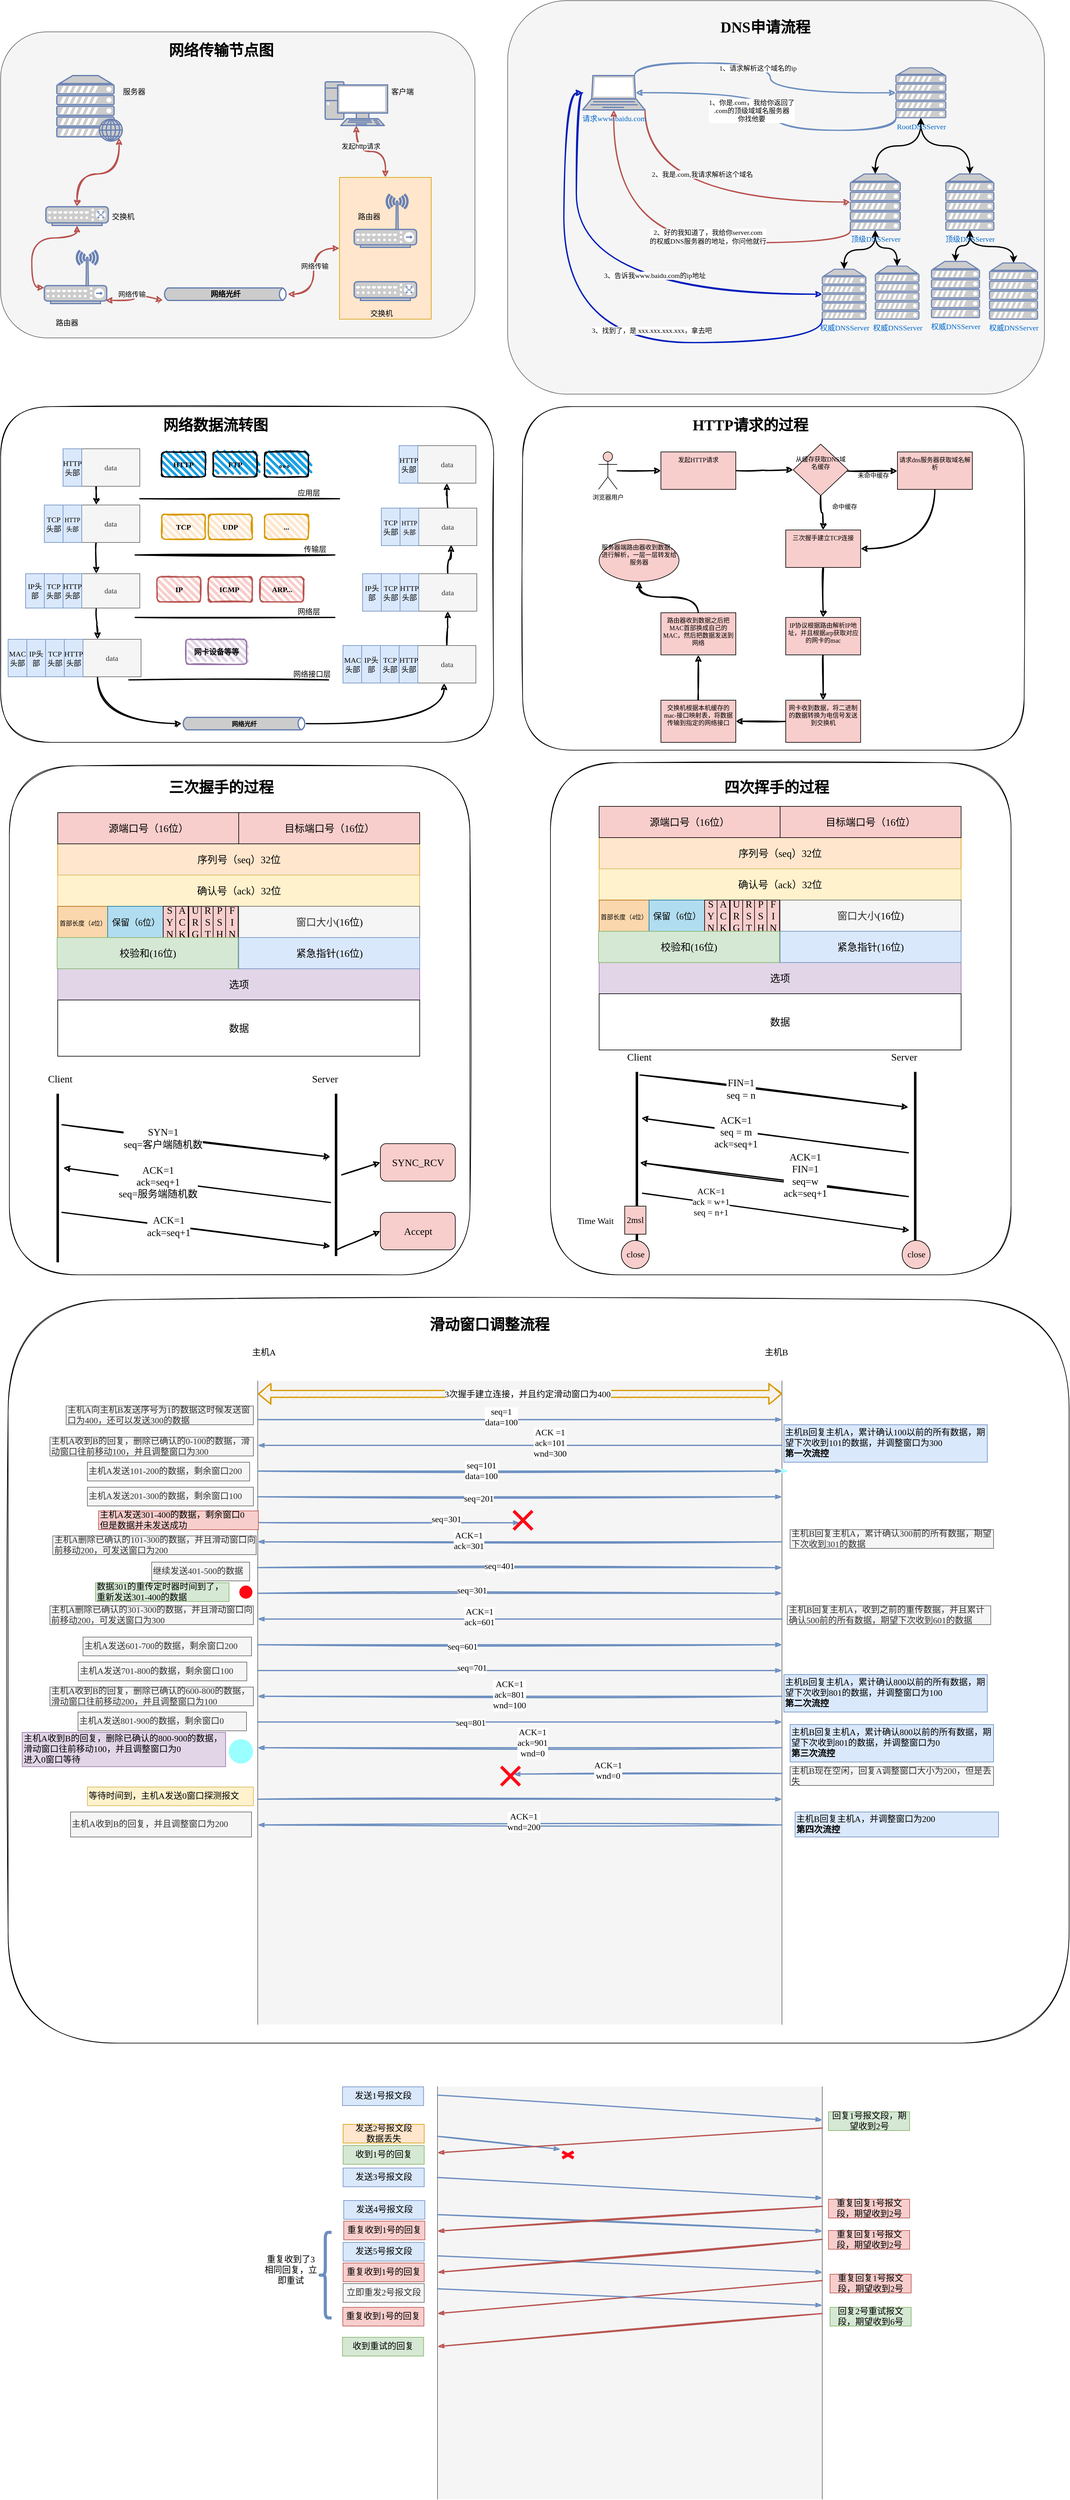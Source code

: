 <mxfile version="20.0.3" type="github">
  <diagram id="GkcbxG188DOWvOuil0Cg" name="第 1 页">
    <mxGraphModel dx="1619" dy="935" grid="1" gridSize="10" guides="1" tooltips="1" connect="1" arrows="1" fold="1" page="1" pageScale="1" pageWidth="827" pageHeight="1169" background="none" math="0" shadow="0">
      <root>
        <mxCell id="0" />
        <mxCell id="1" parent="0" />
        <mxCell id="bymFwab5TeU9cgXAcqGG-582" value="" style="rounded=1;whiteSpace=wrap;html=1;shadow=0;sketch=1;fontFamily=Comic Sans MS;fontColor=#000000;" vertex="1" parent="1">
          <mxGeometry x="52" y="2110" width="1700" height="1190" as="geometry" />
        </mxCell>
        <mxCell id="bymFwab5TeU9cgXAcqGG-577" value="" style="rounded=1;whiteSpace=wrap;html=1;shadow=0;sketch=1;fontFamily=Comic Sans MS;fontColor=#000000;" vertex="1" parent="1">
          <mxGeometry x="876.5" y="680" width="803.5" height="550" as="geometry" />
        </mxCell>
        <mxCell id="bymFwab5TeU9cgXAcqGG-109" value="" style="rounded=1;whiteSpace=wrap;html=1;shadow=0;sketch=1;fontFamily=Comic Sans MS;fontColor=#000000;" vertex="1" parent="1">
          <mxGeometry x="40" y="680" width="790" height="537.5" as="geometry" />
        </mxCell>
        <mxCell id="bymFwab5TeU9cgXAcqGG-1" value="" style="rounded=1;whiteSpace=wrap;html=1;fillColor=#f5f5f5;fontColor=#333333;strokeColor=#666666;" vertex="1" parent="1">
          <mxGeometry x="40" y="80" width="760" height="490" as="geometry" />
        </mxCell>
        <mxCell id="bymFwab5TeU9cgXAcqGG-10" style="edgeStyle=orthogonalEdgeStyle;rounded=0;orthogonalLoop=1;jettySize=auto;html=1;exitX=0.95;exitY=0.95;exitDx=0;exitDy=0;exitPerimeter=0;curved=1;startArrow=classic;startFill=1;strokeWidth=2;fillColor=#f8cecc;strokeColor=#b85450;sketch=1;" edge="1" parent="1" source="bymFwab5TeU9cgXAcqGG-3" target="bymFwab5TeU9cgXAcqGG-4">
          <mxGeometry relative="1" as="geometry" />
        </mxCell>
        <mxCell id="bymFwab5TeU9cgXAcqGG-3" value="" style="fontColor=#0066CC;verticalAlign=top;verticalLabelPosition=bottom;labelPosition=center;align=center;html=1;outlineConnect=0;fillColor=#CCCCCC;strokeColor=#6881B3;gradientColor=none;gradientDirection=north;strokeWidth=2;shape=mxgraph.networks.web_server;points=[[0,0.14,0,0,0],[0,0.5,0,0,0],[0,0.93,0,0,0],[0.28,0.93,0,0,0],[0.5,0,0,0,0],[0.87,0.14,0,0,0],[0.88,0.5,0,0,0],[0.95,0.95,0,0,0]];" vertex="1" parent="1">
          <mxGeometry x="130" y="150" width="105" height="105" as="geometry" />
        </mxCell>
        <mxCell id="bymFwab5TeU9cgXAcqGG-11" style="edgeStyle=orthogonalEdgeStyle;curved=1;rounded=0;orthogonalLoop=1;jettySize=auto;html=1;exitX=0.5;exitY=1;exitDx=0;exitDy=0;exitPerimeter=0;entryX=0;entryY=0.7;entryDx=0;entryDy=0;entryPerimeter=0;startArrow=classic;startFill=1;strokeWidth=2;fillColor=#f8cecc;strokeColor=#b85450;sketch=1;" edge="1" parent="1" source="bymFwab5TeU9cgXAcqGG-4" target="bymFwab5TeU9cgXAcqGG-5">
          <mxGeometry relative="1" as="geometry" />
        </mxCell>
        <mxCell id="bymFwab5TeU9cgXAcqGG-4" value="" style="fontColor=#0066CC;verticalAlign=top;verticalLabelPosition=bottom;labelPosition=center;align=center;html=1;outlineConnect=0;fillColor=#CCCCCC;strokeColor=#6881B3;gradientColor=none;gradientDirection=north;strokeWidth=2;shape=mxgraph.networks.switch;" vertex="1" parent="1">
          <mxGeometry x="112.5" y="360" width="100" height="30" as="geometry" />
        </mxCell>
        <mxCell id="bymFwab5TeU9cgXAcqGG-15" style="edgeStyle=orthogonalEdgeStyle;curved=1;rounded=0;orthogonalLoop=1;jettySize=auto;html=1;exitX=0.98;exitY=0.94;exitDx=0;exitDy=0;exitPerimeter=0;startArrow=classic;startFill=1;strokeWidth=2;fillColor=#f8cecc;strokeColor=#b85450;sketch=1;" edge="1" parent="1" source="bymFwab5TeU9cgXAcqGG-5" target="bymFwab5TeU9cgXAcqGG-13">
          <mxGeometry relative="1" as="geometry" />
        </mxCell>
        <mxCell id="bymFwab5TeU9cgXAcqGG-21" value="网络传输" style="edgeLabel;html=1;align=center;verticalAlign=middle;resizable=0;points=[];fontColor=#000000;" vertex="1" connectable="0" parent="bymFwab5TeU9cgXAcqGG-15">
          <mxGeometry x="-0.339" relative="1" as="geometry">
            <mxPoint x="8" y="-10" as="offset" />
          </mxGeometry>
        </mxCell>
        <mxCell id="bymFwab5TeU9cgXAcqGG-5" value="" style="fontColor=#0066CC;verticalAlign=top;verticalLabelPosition=bottom;labelPosition=center;align=center;html=1;outlineConnect=0;fillColor=#CCCCCC;strokeColor=#6881B3;gradientColor=none;gradientDirection=north;strokeWidth=2;shape=mxgraph.networks.wireless_hub;" vertex="1" parent="1">
          <mxGeometry x="110" y="430" width="100" height="85" as="geometry" />
        </mxCell>
        <mxCell id="bymFwab5TeU9cgXAcqGG-17" style="edgeStyle=orthogonalEdgeStyle;curved=1;rounded=0;orthogonalLoop=1;jettySize=auto;html=1;exitX=0.5;exitY=0;exitDx=0;exitDy=0;startArrow=classic;startFill=1;strokeWidth=2;fillColor=#f8cecc;strokeColor=#b85450;sketch=1;" edge="1" parent="1" source="bymFwab5TeU9cgXAcqGG-9" target="bymFwab5TeU9cgXAcqGG-12">
          <mxGeometry relative="1" as="geometry" />
        </mxCell>
        <mxCell id="bymFwab5TeU9cgXAcqGG-18" value="发起http请求" style="edgeLabel;html=1;align=center;verticalAlign=middle;resizable=0;points=[];fontColor=#000000;" vertex="1" connectable="0" parent="bymFwab5TeU9cgXAcqGG-17">
          <mxGeometry x="0.506" y="-7" relative="1" as="geometry">
            <mxPoint y="1" as="offset" />
          </mxGeometry>
        </mxCell>
        <mxCell id="bymFwab5TeU9cgXAcqGG-9" value="" style="rounded=0;whiteSpace=wrap;html=1;fillColor=#ffe6cc;strokeColor=#d79b00;" vertex="1" parent="1">
          <mxGeometry x="583" y="313" width="147" height="227" as="geometry" />
        </mxCell>
        <mxCell id="bymFwab5TeU9cgXAcqGG-7" value="" style="fontColor=#0066CC;verticalAlign=top;verticalLabelPosition=bottom;labelPosition=center;align=center;html=1;outlineConnect=0;fillColor=#CCCCCC;strokeColor=#6881B3;gradientColor=none;gradientDirection=north;strokeWidth=2;shape=mxgraph.networks.switch;" vertex="1" parent="1">
          <mxGeometry x="606.5" y="480" width="100" height="30" as="geometry" />
        </mxCell>
        <mxCell id="bymFwab5TeU9cgXAcqGG-8" value="" style="fontColor=#0066CC;verticalAlign=top;verticalLabelPosition=bottom;labelPosition=center;align=center;html=1;outlineConnect=0;fillColor=#CCCCCC;strokeColor=#6881B3;gradientColor=none;gradientDirection=north;strokeWidth=2;shape=mxgraph.networks.wireless_hub;" vertex="1" parent="1">
          <mxGeometry x="606.5" y="340" width="100" height="85" as="geometry" />
        </mxCell>
        <mxCell id="bymFwab5TeU9cgXAcqGG-12" value="" style="fontColor=#0066CC;verticalAlign=top;verticalLabelPosition=bottom;labelPosition=center;align=center;html=1;outlineConnect=0;fillColor=#CCCCCC;strokeColor=#6881B3;gradientColor=none;gradientDirection=north;strokeWidth=2;shape=mxgraph.networks.pc;" vertex="1" parent="1">
          <mxGeometry x="560" y="160" width="100" height="70" as="geometry" />
        </mxCell>
        <mxCell id="bymFwab5TeU9cgXAcqGG-16" style="edgeStyle=orthogonalEdgeStyle;curved=1;rounded=0;orthogonalLoop=1;jettySize=auto;html=1;exitX=1;exitY=0.5;exitDx=0;exitDy=0;exitPerimeter=0;startArrow=classic;startFill=1;strokeWidth=2;fillColor=#f8cecc;strokeColor=#b85450;sketch=1;" edge="1" parent="1" source="bymFwab5TeU9cgXAcqGG-13" target="bymFwab5TeU9cgXAcqGG-9">
          <mxGeometry relative="1" as="geometry" />
        </mxCell>
        <mxCell id="bymFwab5TeU9cgXAcqGG-19" value="网络传输" style="edgeLabel;html=1;align=center;verticalAlign=middle;resizable=0;points=[];fontColor=#000000;" vertex="1" connectable="0" parent="bymFwab5TeU9cgXAcqGG-16">
          <mxGeometry x="0.125" relative="1" as="geometry">
            <mxPoint x="1" y="1" as="offset" />
          </mxGeometry>
        </mxCell>
        <mxCell id="bymFwab5TeU9cgXAcqGG-13" value="&lt;font color=&quot;#000000&quot;&gt;&lt;b&gt;网络光纤&lt;/b&gt;&lt;/font&gt;" style="html=1;outlineConnect=0;fillColor=#CCCCCC;strokeColor=#6881B3;gradientColor=none;gradientDirection=north;strokeWidth=2;shape=mxgraph.networks.bus;gradientColor=none;gradientDirection=north;fontColor=#ffffff;perimeter=backbonePerimeter;backboneSize=20;points=[[0,0.5,0,0,0],[1,0.5,0,0,0]];" vertex="1" parent="1">
          <mxGeometry x="300" y="490" width="200" height="20" as="geometry" />
        </mxCell>
        <mxCell id="bymFwab5TeU9cgXAcqGG-23" value="交换机" style="text;strokeColor=none;fillColor=none;align=left;verticalAlign=middle;spacingLeft=4;spacingRight=4;overflow=hidden;points=[[0,0.5],[1,0.5]];portConstraint=eastwest;rotatable=0;fontColor=#000000;" vertex="1" parent="1">
          <mxGeometry x="212.5" y="360" width="80" height="30" as="geometry" />
        </mxCell>
        <mxCell id="bymFwab5TeU9cgXAcqGG-24" value="路由器" style="text;strokeColor=none;fillColor=none;align=left;verticalAlign=middle;spacingLeft=4;spacingRight=4;overflow=hidden;points=[[0,0.5],[1,0.5]];portConstraint=eastwest;rotatable=0;fontColor=#000000;" vertex="1" parent="1">
          <mxGeometry x="122.5" y="530" width="80" height="30" as="geometry" />
        </mxCell>
        <mxCell id="bymFwab5TeU9cgXAcqGG-25" value="交换机" style="text;strokeColor=none;fillColor=none;align=left;verticalAlign=middle;spacingLeft=4;spacingRight=4;overflow=hidden;points=[[0,0.5],[1,0.5]];portConstraint=eastwest;rotatable=0;fontColor=#000000;" vertex="1" parent="1">
          <mxGeometry x="626.5" y="515" width="80" height="30" as="geometry" />
        </mxCell>
        <mxCell id="bymFwab5TeU9cgXAcqGG-26" value="路由器" style="text;strokeColor=none;fillColor=none;align=left;verticalAlign=middle;spacingLeft=4;spacingRight=4;overflow=hidden;points=[[0,0.5],[1,0.5]];portConstraint=eastwest;rotatable=0;fontColor=#000000;" vertex="1" parent="1">
          <mxGeometry x="606.5" y="360" width="80" height="30" as="geometry" />
        </mxCell>
        <mxCell id="bymFwab5TeU9cgXAcqGG-27" value="服务器" style="text;strokeColor=none;fillColor=none;align=left;verticalAlign=middle;spacingLeft=4;spacingRight=4;overflow=hidden;points=[[0,0.5],[1,0.5]];portConstraint=eastwest;rotatable=0;fontColor=#000000;" vertex="1" parent="1">
          <mxGeometry x="230" y="160" width="80" height="30" as="geometry" />
        </mxCell>
        <mxCell id="bymFwab5TeU9cgXAcqGG-28" value="客户端" style="text;strokeColor=none;fillColor=none;align=left;verticalAlign=middle;spacingLeft=4;spacingRight=4;overflow=hidden;points=[[0,0.5],[1,0.5]];portConstraint=eastwest;rotatable=0;fontColor=#000000;" vertex="1" parent="1">
          <mxGeometry x="660" y="160" width="80" height="30" as="geometry" />
        </mxCell>
        <mxCell id="bymFwab5TeU9cgXAcqGG-29" value="" style="rounded=1;whiteSpace=wrap;html=1;fillColor=#f5f5f5;fontColor=#333333;strokeColor=#666666;" vertex="1" parent="1">
          <mxGeometry x="852.5" y="30" width="860" height="630" as="geometry" />
        </mxCell>
        <mxCell id="bymFwab5TeU9cgXAcqGG-54" value="" style="edgeStyle=orthogonalEdgeStyle;curved=1;rounded=0;orthogonalLoop=1;jettySize=auto;html=1;fontFamily=Comic Sans MS;fontColor=#000000;startArrow=classic;startFill=1;strokeWidth=2;" edge="1" parent="1" source="bymFwab5TeU9cgXAcqGG-52" target="bymFwab5TeU9cgXAcqGG-53">
          <mxGeometry relative="1" as="geometry" />
        </mxCell>
        <mxCell id="bymFwab5TeU9cgXAcqGG-56" value="" style="edgeStyle=orthogonalEdgeStyle;curved=1;rounded=0;orthogonalLoop=1;jettySize=auto;html=1;fontFamily=Comic Sans MS;fontColor=#000000;startArrow=classic;startFill=1;strokeWidth=2;" edge="1" parent="1" source="bymFwab5TeU9cgXAcqGG-52" target="bymFwab5TeU9cgXAcqGG-55">
          <mxGeometry relative="1" as="geometry" />
        </mxCell>
        <mxCell id="bymFwab5TeU9cgXAcqGG-68" style="edgeStyle=orthogonalEdgeStyle;curved=1;rounded=0;orthogonalLoop=1;jettySize=auto;html=1;exitX=0;exitY=1;exitDx=0;exitDy=0;exitPerimeter=0;entryX=0.85;entryY=0.5;entryDx=0;entryDy=0;entryPerimeter=0;fontFamily=Comic Sans MS;fontColor=#000000;startArrow=none;startFill=0;strokeWidth=2;fillColor=#dae8fc;strokeColor=#6c8ebf;sketch=1;" edge="1" parent="1" source="bymFwab5TeU9cgXAcqGG-52" target="bymFwab5TeU9cgXAcqGG-65">
          <mxGeometry relative="1" as="geometry" />
        </mxCell>
        <mxCell id="bymFwab5TeU9cgXAcqGG-69" value="1、你是.com，我给你返回了&lt;br&gt;.com的顶级域域名服务器&lt;br&gt;你找他要" style="edgeLabel;html=1;align=center;verticalAlign=middle;resizable=0;points=[];fontFamily=Comic Sans MS;fontColor=#000000;" vertex="1" connectable="0" parent="bymFwab5TeU9cgXAcqGG-68">
          <mxGeometry x="0.513" y="2" relative="1" as="geometry">
            <mxPoint x="64" y="26" as="offset" />
          </mxGeometry>
        </mxCell>
        <mxCell id="bymFwab5TeU9cgXAcqGG-52" value="&lt;font face=&quot;Comic Sans MS&quot;&gt;RootDNSServer&lt;/font&gt;" style="fontColor=#0066CC;verticalAlign=top;verticalLabelPosition=bottom;labelPosition=center;align=center;html=1;outlineConnect=0;fillColor=#CCCCCC;strokeColor=#6881B3;gradientColor=none;gradientDirection=north;strokeWidth=2;shape=mxgraph.networks.server;" vertex="1" parent="1">
          <mxGeometry x="1474.5" y="137.5" width="80" height="80" as="geometry" />
        </mxCell>
        <mxCell id="bymFwab5TeU9cgXAcqGG-58" value="" style="edgeStyle=orthogonalEdgeStyle;curved=1;rounded=0;orthogonalLoop=1;jettySize=auto;html=1;fontFamily=Comic Sans MS;fontColor=#000000;startArrow=classic;startFill=1;strokeWidth=2;" edge="1" parent="1" source="bymFwab5TeU9cgXAcqGG-53" target="bymFwab5TeU9cgXAcqGG-57">
          <mxGeometry relative="1" as="geometry" />
        </mxCell>
        <mxCell id="bymFwab5TeU9cgXAcqGG-60" value="" style="edgeStyle=orthogonalEdgeStyle;curved=1;rounded=0;orthogonalLoop=1;jettySize=auto;html=1;fontFamily=Comic Sans MS;fontColor=#000000;startArrow=classic;startFill=1;strokeWidth=2;" edge="1" parent="1" source="bymFwab5TeU9cgXAcqGG-53" target="bymFwab5TeU9cgXAcqGG-59">
          <mxGeometry relative="1" as="geometry" />
        </mxCell>
        <mxCell id="bymFwab5TeU9cgXAcqGG-72" style="edgeStyle=orthogonalEdgeStyle;curved=1;rounded=0;orthogonalLoop=1;jettySize=auto;html=1;exitX=0;exitY=1;exitDx=0;exitDy=0;exitPerimeter=0;fontFamily=Comic Sans MS;fontColor=#000000;startArrow=none;startFill=0;strokeWidth=2;fillColor=#f8cecc;strokeColor=#b85450;sketch=1;" edge="1" parent="1" source="bymFwab5TeU9cgXAcqGG-53" target="bymFwab5TeU9cgXAcqGG-65">
          <mxGeometry relative="1" as="geometry" />
        </mxCell>
        <mxCell id="bymFwab5TeU9cgXAcqGG-73" value="2、好的我知道了，我给你server.com&lt;br&gt;的权威DNS服务器的地址，你问他就行" style="edgeLabel;html=1;align=center;verticalAlign=middle;resizable=0;points=[];fontFamily=Comic Sans MS;fontColor=#000000;" vertex="1" connectable="0" parent="bymFwab5TeU9cgXAcqGG-72">
          <mxGeometry x="0.076" y="-30" relative="1" as="geometry">
            <mxPoint x="80" y="20" as="offset" />
          </mxGeometry>
        </mxCell>
        <mxCell id="bymFwab5TeU9cgXAcqGG-53" value="&lt;font face=&quot;Comic Sans MS&quot;&gt;顶级DNSServer&lt;/font&gt;" style="fontColor=#0066CC;verticalAlign=top;verticalLabelPosition=bottom;labelPosition=center;align=center;html=1;outlineConnect=0;fillColor=#CCCCCC;strokeColor=#6881B3;gradientColor=none;gradientDirection=north;strokeWidth=2;shape=mxgraph.networks.server;" vertex="1" parent="1">
          <mxGeometry x="1401.5" y="307.5" width="80" height="90" as="geometry" />
        </mxCell>
        <mxCell id="bymFwab5TeU9cgXAcqGG-62" value="" style="edgeStyle=orthogonalEdgeStyle;curved=1;rounded=0;orthogonalLoop=1;jettySize=auto;html=1;fontFamily=Comic Sans MS;fontColor=#000000;startArrow=classic;startFill=1;strokeWidth=2;" edge="1" parent="1" source="bymFwab5TeU9cgXAcqGG-55" target="bymFwab5TeU9cgXAcqGG-61">
          <mxGeometry relative="1" as="geometry" />
        </mxCell>
        <mxCell id="bymFwab5TeU9cgXAcqGG-64" value="" style="edgeStyle=orthogonalEdgeStyle;curved=1;rounded=0;orthogonalLoop=1;jettySize=auto;html=1;fontFamily=Comic Sans MS;fontColor=#000000;startArrow=classic;startFill=1;strokeWidth=2;" edge="1" parent="1" source="bymFwab5TeU9cgXAcqGG-55" target="bymFwab5TeU9cgXAcqGG-63">
          <mxGeometry relative="1" as="geometry" />
        </mxCell>
        <mxCell id="bymFwab5TeU9cgXAcqGG-55" value="&lt;font face=&quot;Comic Sans MS&quot;&gt;顶级DNSServer&lt;/font&gt;" style="fontColor=#0066CC;verticalAlign=top;verticalLabelPosition=bottom;labelPosition=center;align=center;html=1;outlineConnect=0;fillColor=#CCCCCC;strokeColor=#6881B3;gradientColor=none;gradientDirection=north;strokeWidth=2;shape=mxgraph.networks.server;" vertex="1" parent="1">
          <mxGeometry x="1554.5" y="307.5" width="77" height="90" as="geometry" />
        </mxCell>
        <mxCell id="bymFwab5TeU9cgXAcqGG-76" style="edgeStyle=orthogonalEdgeStyle;curved=1;rounded=0;orthogonalLoop=1;jettySize=auto;html=1;exitX=0;exitY=1;exitDx=0;exitDy=0;exitPerimeter=0;fontFamily=Comic Sans MS;fontColor=#000000;startArrow=none;startFill=0;strokeWidth=2;fillColor=#0050ef;strokeColor=#001DBC;sketch=1;" edge="1" parent="1" source="bymFwab5TeU9cgXAcqGG-57" target="bymFwab5TeU9cgXAcqGG-65">
          <mxGeometry relative="1" as="geometry">
            <Array as="points">
              <mxPoint x="1356.5" y="577.5" />
              <mxPoint x="942.5" y="577.5" />
              <mxPoint x="942.5" y="177.5" />
            </Array>
          </mxGeometry>
        </mxCell>
        <mxCell id="bymFwab5TeU9cgXAcqGG-77" value="3、找到了，是 xxx.xxx.xxx.xxx，拿去吧" style="edgeLabel;html=1;align=center;verticalAlign=middle;resizable=0;points=[];fontFamily=Comic Sans MS;fontColor=#000000;" vertex="1" connectable="0" parent="bymFwab5TeU9cgXAcqGG-76">
          <mxGeometry x="-0.094" y="-49" relative="1" as="geometry">
            <mxPoint x="88" y="29" as="offset" />
          </mxGeometry>
        </mxCell>
        <mxCell id="bymFwab5TeU9cgXAcqGG-57" value="&lt;font face=&quot;Comic Sans MS&quot;&gt;权威DNSServer&lt;/font&gt;" style="fontColor=#0066CC;verticalAlign=top;verticalLabelPosition=bottom;labelPosition=center;align=center;html=1;outlineConnect=0;fillColor=#CCCCCC;strokeColor=#6881B3;gradientColor=none;gradientDirection=north;strokeWidth=2;shape=mxgraph.networks.server;" vertex="1" parent="1">
          <mxGeometry x="1356.5" y="460" width="70" height="80" as="geometry" />
        </mxCell>
        <mxCell id="bymFwab5TeU9cgXAcqGG-59" value="&lt;font face=&quot;Comic Sans MS&quot;&gt;权威DNSServer&lt;/font&gt;" style="fontColor=#0066CC;verticalAlign=top;verticalLabelPosition=bottom;labelPosition=center;align=center;html=1;outlineConnect=0;fillColor=#CCCCCC;strokeColor=#6881B3;gradientColor=none;gradientDirection=north;strokeWidth=2;shape=mxgraph.networks.server;" vertex="1" parent="1">
          <mxGeometry x="1441.5" y="455" width="70" height="85" as="geometry" />
        </mxCell>
        <mxCell id="bymFwab5TeU9cgXAcqGG-61" value="&lt;font face=&quot;Comic Sans MS&quot;&gt;权威DNSServer&lt;/font&gt;" style="fontColor=#0066CC;verticalAlign=top;verticalLabelPosition=bottom;labelPosition=center;align=center;html=1;outlineConnect=0;fillColor=#CCCCCC;strokeColor=#6881B3;gradientColor=none;gradientDirection=north;strokeWidth=2;shape=mxgraph.networks.server;" vertex="1" parent="1">
          <mxGeometry x="1624.5" y="450" width="77" height="90" as="geometry" />
        </mxCell>
        <mxCell id="bymFwab5TeU9cgXAcqGG-63" value="&lt;font face=&quot;Comic Sans MS&quot;&gt;权威DNSServer&lt;/font&gt;" style="fontColor=#0066CC;verticalAlign=top;verticalLabelPosition=bottom;labelPosition=center;align=center;html=1;outlineConnect=0;fillColor=#CCCCCC;strokeColor=#6881B3;gradientColor=none;gradientDirection=north;strokeWidth=2;shape=mxgraph.networks.server;" vertex="1" parent="1">
          <mxGeometry x="1531.5" y="447.5" width="77" height="90" as="geometry" />
        </mxCell>
        <mxCell id="bymFwab5TeU9cgXAcqGG-66" style="edgeStyle=orthogonalEdgeStyle;curved=1;rounded=0;orthogonalLoop=1;jettySize=auto;html=1;exitX=0.83;exitY=0;exitDx=0;exitDy=0;exitPerimeter=0;entryX=0;entryY=0.5;entryDx=0;entryDy=0;entryPerimeter=0;fontFamily=Comic Sans MS;fontColor=#000000;startArrow=none;startFill=0;strokeWidth=2;fillColor=#dae8fc;strokeColor=#6c8ebf;sketch=1;" edge="1" parent="1" source="bymFwab5TeU9cgXAcqGG-65" target="bymFwab5TeU9cgXAcqGG-52">
          <mxGeometry relative="1" as="geometry" />
        </mxCell>
        <mxCell id="bymFwab5TeU9cgXAcqGG-67" value="1、请求解析这个域名的ip" style="edgeLabel;html=1;align=center;verticalAlign=middle;resizable=0;points=[];fontFamily=Comic Sans MS;fontColor=#000000;" vertex="1" connectable="0" parent="bymFwab5TeU9cgXAcqGG-66">
          <mxGeometry x="-0.272" y="-6" relative="1" as="geometry">
            <mxPoint x="40" y="2" as="offset" />
          </mxGeometry>
        </mxCell>
        <mxCell id="bymFwab5TeU9cgXAcqGG-70" style="edgeStyle=orthogonalEdgeStyle;curved=1;rounded=0;orthogonalLoop=1;jettySize=auto;html=1;exitX=1;exitY=1;exitDx=0;exitDy=0;exitPerimeter=0;entryX=0;entryY=0.5;entryDx=0;entryDy=0;entryPerimeter=0;fontFamily=Comic Sans MS;fontColor=#000000;startArrow=none;startFill=0;strokeWidth=2;fillColor=#f8cecc;strokeColor=#b85450;sketch=1;" edge="1" parent="1" source="bymFwab5TeU9cgXAcqGG-65" target="bymFwab5TeU9cgXAcqGG-53">
          <mxGeometry relative="1" as="geometry" />
        </mxCell>
        <mxCell id="bymFwab5TeU9cgXAcqGG-71" value="2、我是.com,我请求解析这个域名" style="edgeLabel;html=1;align=center;verticalAlign=middle;resizable=0;points=[];fontFamily=Comic Sans MS;fontColor=#000000;" vertex="1" connectable="0" parent="bymFwab5TeU9cgXAcqGG-70">
          <mxGeometry x="-0.108" y="46" relative="1" as="geometry">
            <mxPoint x="26" y="1" as="offset" />
          </mxGeometry>
        </mxCell>
        <mxCell id="bymFwab5TeU9cgXAcqGG-74" style="edgeStyle=orthogonalEdgeStyle;curved=1;rounded=0;orthogonalLoop=1;jettySize=auto;html=1;entryX=0;entryY=0.5;entryDx=0;entryDy=0;entryPerimeter=0;fontFamily=Comic Sans MS;fontColor=#000000;startArrow=none;startFill=0;strokeWidth=2;fillColor=#0050ef;strokeColor=#001DBC;sketch=1;" edge="1" parent="1" source="bymFwab5TeU9cgXAcqGG-65" target="bymFwab5TeU9cgXAcqGG-57">
          <mxGeometry relative="1" as="geometry">
            <Array as="points">
              <mxPoint x="962.5" y="177.5" />
              <mxPoint x="962.5" y="500.5" />
            </Array>
          </mxGeometry>
        </mxCell>
        <mxCell id="bymFwab5TeU9cgXAcqGG-75" value="3、告诉我www.baidu.com的ip地址" style="edgeLabel;html=1;align=center;verticalAlign=middle;resizable=0;points=[];fontFamily=Comic Sans MS;fontColor=#000000;" vertex="1" connectable="0" parent="bymFwab5TeU9cgXAcqGG-74">
          <mxGeometry x="0.26" y="30" relative="1" as="geometry">
            <mxPoint as="offset" />
          </mxGeometry>
        </mxCell>
        <mxCell id="bymFwab5TeU9cgXAcqGG-65" value="请求www.baidu.com" style="fontColor=#0066CC;verticalAlign=top;verticalLabelPosition=bottom;labelPosition=center;align=center;html=1;outlineConnect=0;fillColor=#CCCCCC;strokeColor=#6881B3;gradientColor=none;gradientDirection=north;strokeWidth=2;shape=mxgraph.networks.laptop;fontFamily=Comic Sans MS;" vertex="1" parent="1">
          <mxGeometry x="972.5" y="150" width="100" height="55" as="geometry" />
        </mxCell>
        <mxCell id="bymFwab5TeU9cgXAcqGG-86" value="" style="line;strokeWidth=2;html=1;fontFamily=Comic Sans MS;fontColor=#000000;sketch=1;" vertex="1" parent="1">
          <mxGeometry x="263" y="822.5" width="320" height="10" as="geometry" />
        </mxCell>
        <mxCell id="bymFwab5TeU9cgXAcqGG-88" value="" style="line;strokeWidth=2;html=1;fontFamily=Comic Sans MS;fontColor=#000000;" vertex="1" parent="1">
          <mxGeometry x="255.5" y="912.5" width="320" height="10" as="geometry" />
        </mxCell>
        <mxCell id="bymFwab5TeU9cgXAcqGG-89" value="" style="line;strokeWidth=2;html=1;fontFamily=Comic Sans MS;fontColor=#000000;" vertex="1" parent="1">
          <mxGeometry x="255.5" y="1012.5" width="320" height="10" as="geometry" />
        </mxCell>
        <mxCell id="bymFwab5TeU9cgXAcqGG-90" value="" style="line;strokeWidth=2;html=1;fontFamily=Comic Sans MS;fontColor=#000000;sketch=1;shadow=0;" vertex="1" parent="1">
          <mxGeometry x="245.5" y="1112.5" width="320" height="10" as="geometry" />
        </mxCell>
        <mxCell id="bymFwab5TeU9cgXAcqGG-92" value="&lt;b&gt;HTTP&lt;/b&gt;" style="rounded=1;whiteSpace=wrap;html=1;strokeWidth=2;fillWeight=4;hachureGap=8;hachureAngle=45;fillColor=#1ba1e2;sketch=1;fontFamily=Comic Sans MS;fontColor=#000000;" vertex="1" parent="1">
          <mxGeometry x="298" y="752.5" width="70" height="40" as="geometry" />
        </mxCell>
        <mxCell id="bymFwab5TeU9cgXAcqGG-94" value="&lt;b&gt;FTP&lt;/b&gt;" style="rounded=1;whiteSpace=wrap;html=1;strokeWidth=2;fillWeight=4;hachureGap=8;hachureAngle=45;fillColor=#1ba1e2;sketch=1;fontFamily=Comic Sans MS;fontColor=#000000;" vertex="1" parent="1">
          <mxGeometry x="380.5" y="752.5" width="70" height="40" as="geometry" />
        </mxCell>
        <mxCell id="bymFwab5TeU9cgXAcqGG-95" value="&lt;b&gt;。。。&lt;/b&gt;" style="rounded=1;whiteSpace=wrap;html=1;strokeWidth=2;fillWeight=4;hachureGap=8;hachureAngle=45;fillColor=#1ba1e2;sketch=1;fontFamily=Comic Sans MS;fontColor=#000000;" vertex="1" parent="1">
          <mxGeometry x="463" y="752.5" width="70" height="40" as="geometry" />
        </mxCell>
        <mxCell id="bymFwab5TeU9cgXAcqGG-96" value="应用层" style="text;strokeColor=none;fillColor=none;align=left;verticalAlign=middle;spacingLeft=4;spacingRight=4;overflow=hidden;points=[[0,0.5],[1,0.5]];portConstraint=eastwest;rotatable=0;fontFamily=Comic Sans MS;fontColor=#000000;" vertex="1" parent="1">
          <mxGeometry x="510" y="802.5" width="80" height="30" as="geometry" />
        </mxCell>
        <mxCell id="bymFwab5TeU9cgXAcqGG-97" value="传输层" style="text;strokeColor=none;fillColor=none;align=left;verticalAlign=middle;spacingLeft=4;spacingRight=4;overflow=hidden;points=[[0,0.5],[1,0.5]];portConstraint=eastwest;rotatable=0;fontFamily=Comic Sans MS;fontColor=#000000;" vertex="1" parent="1">
          <mxGeometry x="520" y="892.5" width="80" height="30" as="geometry" />
        </mxCell>
        <mxCell id="bymFwab5TeU9cgXAcqGG-98" value="网络层" style="text;strokeColor=none;fillColor=none;align=left;verticalAlign=middle;spacingLeft=4;spacingRight=4;overflow=hidden;points=[[0,0.5],[1,0.5]];portConstraint=eastwest;rotatable=0;fontFamily=Comic Sans MS;fontColor=#000000;" vertex="1" parent="1">
          <mxGeometry x="510" y="992.5" width="80" height="30" as="geometry" />
        </mxCell>
        <mxCell id="bymFwab5TeU9cgXAcqGG-99" value="网络接口层" style="text;strokeColor=none;fillColor=none;align=left;verticalAlign=middle;spacingLeft=4;spacingRight=4;overflow=hidden;points=[[0,0.5],[1,0.5]];portConstraint=eastwest;rotatable=0;fontFamily=Comic Sans MS;fontColor=#000000;" vertex="1" parent="1">
          <mxGeometry x="503" y="1092.5" width="80" height="30" as="geometry" />
        </mxCell>
        <mxCell id="bymFwab5TeU9cgXAcqGG-100" value="&lt;b&gt;TCP&lt;/b&gt;" style="rounded=1;whiteSpace=wrap;html=1;strokeWidth=2;fillWeight=4;hachureGap=8;hachureAngle=45;fillColor=#ffe6cc;sketch=1;fontFamily=Comic Sans MS;strokeColor=#d79b00;" vertex="1" parent="1">
          <mxGeometry x="298" y="852.5" width="70" height="40" as="geometry" />
        </mxCell>
        <mxCell id="bymFwab5TeU9cgXAcqGG-101" value="&lt;b&gt;UDP&lt;/b&gt;" style="rounded=1;whiteSpace=wrap;html=1;strokeWidth=2;fillWeight=4;hachureGap=8;hachureAngle=45;fillColor=#ffe6cc;sketch=1;fontFamily=Comic Sans MS;strokeColor=#d79b00;" vertex="1" parent="1">
          <mxGeometry x="373" y="852.5" width="70" height="40" as="geometry" />
        </mxCell>
        <mxCell id="bymFwab5TeU9cgXAcqGG-102" value="&lt;b&gt;...&lt;/b&gt;" style="rounded=1;whiteSpace=wrap;html=1;strokeWidth=2;fillWeight=4;hachureGap=8;hachureAngle=45;fillColor=#ffe6cc;sketch=1;fontFamily=Comic Sans MS;strokeColor=#d79b00;" vertex="1" parent="1">
          <mxGeometry x="463" y="852.5" width="70" height="40" as="geometry" />
        </mxCell>
        <mxCell id="bymFwab5TeU9cgXAcqGG-103" value="&lt;b&gt;IP&lt;/b&gt;" style="rounded=1;whiteSpace=wrap;html=1;strokeWidth=2;fillWeight=4;hachureGap=8;hachureAngle=45;fillColor=#f8cecc;sketch=1;fontFamily=Comic Sans MS;strokeColor=#b85450;" vertex="1" parent="1">
          <mxGeometry x="290.5" y="952.5" width="70" height="40" as="geometry" />
        </mxCell>
        <mxCell id="bymFwab5TeU9cgXAcqGG-104" value="&lt;b&gt;ICMP&amp;nbsp;&lt;/b&gt;" style="rounded=1;whiteSpace=wrap;html=1;strokeWidth=2;fillWeight=4;hachureGap=8;hachureAngle=45;fillColor=#f8cecc;sketch=1;fontFamily=Comic Sans MS;strokeColor=#b85450;" vertex="1" parent="1">
          <mxGeometry x="373" y="952.5" width="70" height="40" as="geometry" />
        </mxCell>
        <mxCell id="bymFwab5TeU9cgXAcqGG-105" value="&lt;b&gt;ARP...&lt;/b&gt;" style="rounded=1;whiteSpace=wrap;html=1;strokeWidth=2;fillWeight=4;hachureGap=8;hachureAngle=45;fillColor=#f8cecc;sketch=1;fontFamily=Comic Sans MS;strokeColor=#b85450;" vertex="1" parent="1">
          <mxGeometry x="455.5" y="952.5" width="70" height="40" as="geometry" />
        </mxCell>
        <mxCell id="bymFwab5TeU9cgXAcqGG-106" value="" style="line;strokeWidth=2;html=1;fontFamily=Comic Sans MS;fontColor=#000000;sketch=1;shadow=0;" vertex="1" parent="1">
          <mxGeometry x="255.5" y="912.5" width="320" height="10" as="geometry" />
        </mxCell>
        <mxCell id="bymFwab5TeU9cgXAcqGG-107" value="" style="line;strokeWidth=2;html=1;fontFamily=Comic Sans MS;fontColor=#000000;sketch=1;shadow=0;" vertex="1" parent="1">
          <mxGeometry x="255.5" y="1012.5" width="320" height="10" as="geometry" />
        </mxCell>
        <mxCell id="bymFwab5TeU9cgXAcqGG-108" value="&lt;b&gt;网卡设备等等&lt;/b&gt;" style="rounded=1;whiteSpace=wrap;html=1;strokeWidth=2;fillWeight=4;hachureGap=8;hachureAngle=45;fillColor=#e1d5e7;sketch=1;fontFamily=Comic Sans MS;strokeColor=#9673a6;" vertex="1" parent="1">
          <mxGeometry x="336.75" y="1052.5" width="97.5" height="40" as="geometry" />
        </mxCell>
        <mxCell id="bymFwab5TeU9cgXAcqGG-154" style="edgeStyle=orthogonalEdgeStyle;curved=1;rounded=0;orthogonalLoop=1;jettySize=auto;html=1;exitX=0.25;exitY=1;exitDx=0;exitDy=0;entryX=0.25;entryY=0;entryDx=0;entryDy=0;fontFamily=Comic Sans MS;fontSize=10;fontColor=#000000;startArrow=none;startFill=0;strokeWidth=2;sketch=1;" edge="1" parent="1" source="bymFwab5TeU9cgXAcqGG-122" target="bymFwab5TeU9cgXAcqGG-124">
          <mxGeometry relative="1" as="geometry" />
        </mxCell>
        <mxCell id="bymFwab5TeU9cgXAcqGG-122" value="data" style="rounded=0;whiteSpace=wrap;html=1;shadow=0;sketch=0;fontFamily=Comic Sans MS;fontColor=#333333;fillColor=#f5f5f5;strokeColor=#666666;" vertex="1" parent="1">
          <mxGeometry x="170" y="747.5" width="93" height="60" as="geometry" />
        </mxCell>
        <mxCell id="bymFwab5TeU9cgXAcqGG-123" value="HTTP头部" style="rounded=0;whiteSpace=wrap;html=1;shadow=0;sketch=0;fontFamily=Comic Sans MS;fillColor=#dae8fc;strokeColor=#6c8ebf;" vertex="1" parent="1">
          <mxGeometry x="140" y="747.5" width="30" height="60" as="geometry" />
        </mxCell>
        <mxCell id="bymFwab5TeU9cgXAcqGG-155" style="edgeStyle=orthogonalEdgeStyle;curved=1;rounded=0;orthogonalLoop=1;jettySize=auto;html=1;exitX=0.25;exitY=1;exitDx=0;exitDy=0;entryX=0.25;entryY=0;entryDx=0;entryDy=0;fontFamily=Comic Sans MS;fontSize=10;fontColor=#000000;startArrow=none;startFill=0;strokeWidth=2;sketch=1;" edge="1" parent="1" source="bymFwab5TeU9cgXAcqGG-124" target="bymFwab5TeU9cgXAcqGG-126">
          <mxGeometry relative="1" as="geometry" />
        </mxCell>
        <mxCell id="bymFwab5TeU9cgXAcqGG-124" value="data" style="rounded=0;whiteSpace=wrap;html=1;shadow=0;sketch=0;fontFamily=Comic Sans MS;fontColor=#333333;fillColor=#f5f5f5;strokeColor=#666666;" vertex="1" parent="1">
          <mxGeometry x="170" y="837.5" width="93" height="60" as="geometry" />
        </mxCell>
        <mxCell id="bymFwab5TeU9cgXAcqGG-125" value="&lt;font style=&quot;font-size: 10px;&quot;&gt;HTTP头部&lt;/font&gt;" style="rounded=0;whiteSpace=wrap;html=1;shadow=0;sketch=0;fontFamily=Comic Sans MS;fillColor=#dae8fc;strokeColor=#6c8ebf;" vertex="1" parent="1">
          <mxGeometry x="140" y="837.5" width="30" height="60" as="geometry" />
        </mxCell>
        <mxCell id="bymFwab5TeU9cgXAcqGG-156" style="edgeStyle=orthogonalEdgeStyle;curved=1;rounded=0;orthogonalLoop=1;jettySize=auto;html=1;exitX=0.25;exitY=1;exitDx=0;exitDy=0;entryX=0.25;entryY=0;entryDx=0;entryDy=0;fontFamily=Comic Sans MS;fontSize=10;fontColor=#000000;startArrow=none;startFill=0;strokeWidth=2;sketch=1;" edge="1" parent="1" source="bymFwab5TeU9cgXAcqGG-126" target="bymFwab5TeU9cgXAcqGG-128">
          <mxGeometry relative="1" as="geometry" />
        </mxCell>
        <mxCell id="bymFwab5TeU9cgXAcqGG-126" value="data" style="rounded=0;whiteSpace=wrap;html=1;shadow=0;sketch=0;fontFamily=Comic Sans MS;fontColor=#333333;fillColor=#f5f5f5;strokeColor=#666666;" vertex="1" parent="1">
          <mxGeometry x="170" y="947.5" width="93" height="55" as="geometry" />
        </mxCell>
        <mxCell id="bymFwab5TeU9cgXAcqGG-157" style="edgeStyle=orthogonalEdgeStyle;curved=1;rounded=0;orthogonalLoop=1;jettySize=auto;html=1;exitX=0.25;exitY=1;exitDx=0;exitDy=0;entryX=0;entryY=0.5;entryDx=0;entryDy=0;entryPerimeter=0;fontFamily=Comic Sans MS;fontSize=10;fontColor=#000000;startArrow=none;startFill=0;strokeWidth=2;sketch=1;" edge="1" parent="1" source="bymFwab5TeU9cgXAcqGG-128" target="bymFwab5TeU9cgXAcqGG-153">
          <mxGeometry relative="1" as="geometry" />
        </mxCell>
        <mxCell id="bymFwab5TeU9cgXAcqGG-128" value="data" style="rounded=0;whiteSpace=wrap;html=1;shadow=0;sketch=0;fontFamily=Comic Sans MS;fontColor=#333333;fillColor=#f5f5f5;strokeColor=#666666;" vertex="1" parent="1">
          <mxGeometry x="172" y="1052.5" width="93" height="60" as="geometry" />
        </mxCell>
        <mxCell id="bymFwab5TeU9cgXAcqGG-129" value="HTTP头部" style="rounded=0;whiteSpace=wrap;html=1;shadow=0;sketch=0;fontFamily=Comic Sans MS;fillColor=#dae8fc;strokeColor=#6c8ebf;" vertex="1" parent="1">
          <mxGeometry x="142" y="1052.5" width="30" height="60" as="geometry" />
        </mxCell>
        <mxCell id="bymFwab5TeU9cgXAcqGG-131" value="TCP头部" style="rounded=0;whiteSpace=wrap;html=1;shadow=0;sketch=0;fontFamily=Comic Sans MS;fillColor=#dae8fc;strokeColor=#6c8ebf;" vertex="1" parent="1">
          <mxGeometry x="110" y="837.5" width="30" height="60" as="geometry" />
        </mxCell>
        <mxCell id="bymFwab5TeU9cgXAcqGG-133" value="IP头部" style="rounded=0;whiteSpace=wrap;html=1;shadow=0;sketch=0;fontFamily=Comic Sans MS;fillColor=#dae8fc;strokeColor=#6c8ebf;" vertex="1" parent="1">
          <mxGeometry x="80" y="947.5" width="30" height="55" as="geometry" />
        </mxCell>
        <mxCell id="bymFwab5TeU9cgXAcqGG-134" value="TCP头部" style="rounded=0;whiteSpace=wrap;html=1;shadow=0;sketch=0;fontFamily=Comic Sans MS;fillColor=#dae8fc;strokeColor=#6c8ebf;" vertex="1" parent="1">
          <mxGeometry x="112" y="1052.5" width="30" height="60" as="geometry" />
        </mxCell>
        <mxCell id="bymFwab5TeU9cgXAcqGG-135" value="IP头部" style="rounded=0;whiteSpace=wrap;html=1;shadow=0;sketch=0;fontFamily=Comic Sans MS;fillColor=#dae8fc;strokeColor=#6c8ebf;" vertex="1" parent="1">
          <mxGeometry x="82" y="1052.5" width="30" height="60" as="geometry" />
        </mxCell>
        <mxCell id="bymFwab5TeU9cgXAcqGG-136" value="MAC头部" style="rounded=0;whiteSpace=wrap;html=1;shadow=0;sketch=0;fontFamily=Comic Sans MS;fillColor=#dae8fc;strokeColor=#6c8ebf;" vertex="1" parent="1">
          <mxGeometry x="52" y="1052.5" width="30" height="60" as="geometry" />
        </mxCell>
        <mxCell id="bymFwab5TeU9cgXAcqGG-137" value="data" style="rounded=0;whiteSpace=wrap;html=1;shadow=0;sketch=0;fontFamily=Comic Sans MS;fontColor=#333333;fillColor=#f5f5f5;strokeColor=#666666;" vertex="1" parent="1">
          <mxGeometry x="708.5" y="742.5" width="93" height="60" as="geometry" />
        </mxCell>
        <mxCell id="bymFwab5TeU9cgXAcqGG-138" value="HTTP头部" style="rounded=0;whiteSpace=wrap;html=1;shadow=0;sketch=0;fontFamily=Comic Sans MS;fillColor=#dae8fc;strokeColor=#6c8ebf;" vertex="1" parent="1">
          <mxGeometry x="678.5" y="742.5" width="30" height="60" as="geometry" />
        </mxCell>
        <mxCell id="bymFwab5TeU9cgXAcqGG-162" style="edgeStyle=orthogonalEdgeStyle;curved=1;rounded=0;orthogonalLoop=1;jettySize=auto;html=1;exitX=0.5;exitY=0;exitDx=0;exitDy=0;entryX=0.5;entryY=1;entryDx=0;entryDy=0;fontFamily=Comic Sans MS;fontSize=10;fontColor=#000000;startArrow=none;startFill=0;strokeWidth=2;sketch=1;" edge="1" parent="1" source="bymFwab5TeU9cgXAcqGG-139" target="bymFwab5TeU9cgXAcqGG-137">
          <mxGeometry relative="1" as="geometry" />
        </mxCell>
        <mxCell id="bymFwab5TeU9cgXAcqGG-139" value="data" style="rounded=0;whiteSpace=wrap;html=1;shadow=0;sketch=0;fontFamily=Comic Sans MS;fontColor=#333333;fillColor=#f5f5f5;strokeColor=#666666;" vertex="1" parent="1">
          <mxGeometry x="710" y="842.5" width="93" height="60" as="geometry" />
        </mxCell>
        <mxCell id="bymFwab5TeU9cgXAcqGG-140" value="&lt;font style=&quot;font-size: 10px;&quot;&gt;HTTP头部&lt;/font&gt;" style="rounded=0;whiteSpace=wrap;html=1;shadow=0;sketch=0;fontFamily=Comic Sans MS;fillColor=#dae8fc;strokeColor=#6c8ebf;" vertex="1" parent="1">
          <mxGeometry x="680" y="842.5" width="30" height="60" as="geometry" />
        </mxCell>
        <mxCell id="bymFwab5TeU9cgXAcqGG-161" style="edgeStyle=orthogonalEdgeStyle;curved=1;rounded=0;orthogonalLoop=1;jettySize=auto;html=1;exitX=0.5;exitY=0;exitDx=0;exitDy=0;entryX=0.556;entryY=0.983;entryDx=0;entryDy=0;entryPerimeter=0;fontFamily=Comic Sans MS;fontSize=10;fontColor=#000000;startArrow=none;startFill=0;strokeWidth=2;sketch=1;" edge="1" parent="1" source="bymFwab5TeU9cgXAcqGG-141" target="bymFwab5TeU9cgXAcqGG-139">
          <mxGeometry relative="1" as="geometry" />
        </mxCell>
        <mxCell id="bymFwab5TeU9cgXAcqGG-141" value="data" style="rounded=0;whiteSpace=wrap;html=1;shadow=0;sketch=0;fontFamily=Comic Sans MS;fontColor=#333333;fillColor=#f5f5f5;strokeColor=#666666;" vertex="1" parent="1">
          <mxGeometry x="710" y="947.5" width="93" height="60" as="geometry" />
        </mxCell>
        <mxCell id="bymFwab5TeU9cgXAcqGG-142" value="HTTP头部" style="rounded=0;whiteSpace=wrap;html=1;shadow=0;sketch=0;fontFamily=Comic Sans MS;fillColor=#dae8fc;strokeColor=#6c8ebf;" vertex="1" parent="1">
          <mxGeometry x="680" y="947.5" width="30" height="60" as="geometry" />
        </mxCell>
        <mxCell id="bymFwab5TeU9cgXAcqGG-160" style="edgeStyle=orthogonalEdgeStyle;curved=1;rounded=0;orthogonalLoop=1;jettySize=auto;html=1;exitX=0.5;exitY=0;exitDx=0;exitDy=0;entryX=0.5;entryY=1;entryDx=0;entryDy=0;fontFamily=Comic Sans MS;fontSize=10;fontColor=#000000;startArrow=none;startFill=0;strokeWidth=2;sketch=1;" edge="1" parent="1" source="bymFwab5TeU9cgXAcqGG-143" target="bymFwab5TeU9cgXAcqGG-141">
          <mxGeometry relative="1" as="geometry" />
        </mxCell>
        <mxCell id="bymFwab5TeU9cgXAcqGG-143" value="data" style="rounded=0;whiteSpace=wrap;html=1;shadow=0;sketch=0;fontFamily=Comic Sans MS;fontColor=#333333;fillColor=#f5f5f5;strokeColor=#666666;" vertex="1" parent="1">
          <mxGeometry x="708.5" y="1062.5" width="93" height="60" as="geometry" />
        </mxCell>
        <mxCell id="bymFwab5TeU9cgXAcqGG-144" value="HTTP头部" style="rounded=0;whiteSpace=wrap;html=1;shadow=0;sketch=0;fontFamily=Comic Sans MS;fillColor=#dae8fc;strokeColor=#6c8ebf;" vertex="1" parent="1">
          <mxGeometry x="678.5" y="1062.5" width="30" height="60" as="geometry" />
        </mxCell>
        <mxCell id="bymFwab5TeU9cgXAcqGG-145" value="TCP头部" style="rounded=0;whiteSpace=wrap;html=1;shadow=0;sketch=0;fontFamily=Comic Sans MS;fillColor=#dae8fc;strokeColor=#6c8ebf;" vertex="1" parent="1">
          <mxGeometry x="650" y="842.5" width="30" height="60" as="geometry" />
        </mxCell>
        <mxCell id="bymFwab5TeU9cgXAcqGG-146" value="TCP头部" style="rounded=0;whiteSpace=wrap;html=1;shadow=0;sketch=0;fontFamily=Comic Sans MS;fillColor=#dae8fc;strokeColor=#6c8ebf;" vertex="1" parent="1">
          <mxGeometry x="650" y="947.5" width="30" height="60" as="geometry" />
        </mxCell>
        <mxCell id="bymFwab5TeU9cgXAcqGG-147" value="IP头部" style="rounded=0;whiteSpace=wrap;html=1;shadow=0;sketch=0;fontFamily=Comic Sans MS;fillColor=#dae8fc;strokeColor=#6c8ebf;" vertex="1" parent="1">
          <mxGeometry x="620" y="947.5" width="30" height="60" as="geometry" />
        </mxCell>
        <mxCell id="bymFwab5TeU9cgXAcqGG-148" value="TCP头部" style="rounded=0;whiteSpace=wrap;html=1;shadow=0;sketch=0;fontFamily=Comic Sans MS;fillColor=#dae8fc;strokeColor=#6c8ebf;" vertex="1" parent="1">
          <mxGeometry x="648.5" y="1062.5" width="30" height="60" as="geometry" />
        </mxCell>
        <mxCell id="bymFwab5TeU9cgXAcqGG-149" value="IP头部" style="rounded=0;whiteSpace=wrap;html=1;shadow=0;sketch=0;fontFamily=Comic Sans MS;fillColor=#dae8fc;strokeColor=#6c8ebf;" vertex="1" parent="1">
          <mxGeometry x="618.5" y="1062.5" width="30" height="60" as="geometry" />
        </mxCell>
        <mxCell id="bymFwab5TeU9cgXAcqGG-150" value="MAC头部" style="rounded=0;whiteSpace=wrap;html=1;shadow=0;sketch=0;fontFamily=Comic Sans MS;fillColor=#dae8fc;strokeColor=#6c8ebf;" vertex="1" parent="1">
          <mxGeometry x="588.5" y="1062.5" width="30" height="60" as="geometry" />
        </mxCell>
        <mxCell id="bymFwab5TeU9cgXAcqGG-151" value="HTTP头部" style="rounded=0;whiteSpace=wrap;html=1;shadow=0;sketch=0;fontFamily=Comic Sans MS;fillColor=#dae8fc;strokeColor=#6c8ebf;" vertex="1" parent="1">
          <mxGeometry x="140" y="947.5" width="30" height="55" as="geometry" />
        </mxCell>
        <mxCell id="bymFwab5TeU9cgXAcqGG-152" value="TCP头部" style="rounded=0;whiteSpace=wrap;html=1;shadow=0;sketch=0;fontFamily=Comic Sans MS;fillColor=#dae8fc;strokeColor=#6c8ebf;" vertex="1" parent="1">
          <mxGeometry x="110" y="947.5" width="30" height="55" as="geometry" />
        </mxCell>
        <mxCell id="bymFwab5TeU9cgXAcqGG-159" style="edgeStyle=orthogonalEdgeStyle;curved=1;rounded=0;orthogonalLoop=1;jettySize=auto;html=1;exitX=1;exitY=0.5;exitDx=0;exitDy=0;exitPerimeter=0;entryX=0.453;entryY=1.005;entryDx=0;entryDy=0;entryPerimeter=0;fontFamily=Comic Sans MS;fontSize=10;fontColor=#000000;startArrow=none;startFill=0;strokeWidth=2;sketch=1;" edge="1" parent="1" source="bymFwab5TeU9cgXAcqGG-153" target="bymFwab5TeU9cgXAcqGG-143">
          <mxGeometry relative="1" as="geometry" />
        </mxCell>
        <mxCell id="bymFwab5TeU9cgXAcqGG-153" value="&lt;b&gt;&lt;font color=&quot;#000000&quot;&gt;网络光纤&lt;/font&gt;&lt;/b&gt;" style="html=1;outlineConnect=0;fillColor=#CCCCCC;strokeColor=#6881B3;gradientColor=none;gradientDirection=north;strokeWidth=2;shape=mxgraph.networks.bus;gradientColor=none;gradientDirection=north;fontColor=#ffffff;perimeter=backbonePerimeter;backboneSize=20;shadow=0;sketch=0;fontFamily=Comic Sans MS;fontSize=10;points=[[0,0.5,0,0,0],[1,0.5,0,0,0]];" vertex="1" parent="1">
          <mxGeometry x="330" y="1177.5" width="200" height="20" as="geometry" />
        </mxCell>
        <mxCell id="bymFwab5TeU9cgXAcqGG-168" value="" style="edgeStyle=orthogonalEdgeStyle;curved=1;rounded=0;sketch=1;orthogonalLoop=1;jettySize=auto;html=1;fontFamily=Comic Sans MS;fontSize=10;fontColor=#000000;startArrow=none;startFill=0;strokeWidth=2;" edge="1" parent="1" source="bymFwab5TeU9cgXAcqGG-165" target="bymFwab5TeU9cgXAcqGG-167">
          <mxGeometry relative="1" as="geometry" />
        </mxCell>
        <mxCell id="bymFwab5TeU9cgXAcqGG-165" value="浏览器用户" style="shape=umlActor;verticalLabelPosition=bottom;verticalAlign=top;html=1;outlineConnect=0;shadow=0;sketch=0;fontFamily=Comic Sans MS;fontSize=10;fontColor=#000000;fillColor=#F8CECC;" vertex="1" parent="1">
          <mxGeometry x="998" y="752.5" width="30" height="60" as="geometry" />
        </mxCell>
        <mxCell id="bymFwab5TeU9cgXAcqGG-174" value="" style="edgeStyle=orthogonalEdgeStyle;curved=1;rounded=0;sketch=1;orthogonalLoop=1;jettySize=auto;html=1;fontFamily=Comic Sans MS;fontSize=10;fontColor=#000000;startArrow=none;startFill=0;strokeWidth=2;" edge="1" parent="1" source="bymFwab5TeU9cgXAcqGG-167" target="bymFwab5TeU9cgXAcqGG-173">
          <mxGeometry relative="1" as="geometry" />
        </mxCell>
        <mxCell id="bymFwab5TeU9cgXAcqGG-167" value="发起HTTP请求" style="whiteSpace=wrap;html=1;fontSize=10;fontFamily=Comic Sans MS;verticalAlign=top;fillColor=#F8CECC;fontColor=#000000;shadow=0;sketch=0;" vertex="1" parent="1">
          <mxGeometry x="1098" y="752.5" width="120" height="60" as="geometry" />
        </mxCell>
        <mxCell id="bymFwab5TeU9cgXAcqGG-176" value="" style="edgeStyle=orthogonalEdgeStyle;curved=1;rounded=0;sketch=1;orthogonalLoop=1;jettySize=auto;html=1;fontFamily=Comic Sans MS;fontSize=10;fontColor=#000000;startArrow=none;startFill=0;strokeWidth=2;" edge="1" parent="1" source="bymFwab5TeU9cgXAcqGG-173" target="bymFwab5TeU9cgXAcqGG-175">
          <mxGeometry relative="1" as="geometry">
            <Array as="points">
              <mxPoint x="1428" y="783" />
              <mxPoint x="1428" y="783" />
            </Array>
          </mxGeometry>
        </mxCell>
        <mxCell id="bymFwab5TeU9cgXAcqGG-178" value="" style="edgeStyle=orthogonalEdgeStyle;curved=1;rounded=0;sketch=1;orthogonalLoop=1;jettySize=auto;html=1;fontFamily=Comic Sans MS;fontSize=10;fontColor=#000000;startArrow=none;startFill=0;strokeWidth=2;" edge="1" parent="1" source="bymFwab5TeU9cgXAcqGG-173" target="bymFwab5TeU9cgXAcqGG-177">
          <mxGeometry relative="1" as="geometry" />
        </mxCell>
        <mxCell id="bymFwab5TeU9cgXAcqGG-173" value="&lt;br&gt;从缓存获取DNS域名缓存" style="rhombus;whiteSpace=wrap;html=1;fontSize=10;fontFamily=Comic Sans MS;verticalAlign=top;fillColor=#F8CECC;fontColor=#000000;shadow=0;sketch=0;" vertex="1" parent="1">
          <mxGeometry x="1310" y="740" width="88" height="82.5" as="geometry" />
        </mxCell>
        <mxCell id="bymFwab5TeU9cgXAcqGG-179" style="edgeStyle=orthogonalEdgeStyle;curved=1;rounded=0;sketch=1;orthogonalLoop=1;jettySize=auto;html=1;exitX=0.5;exitY=1;exitDx=0;exitDy=0;entryX=1;entryY=0.5;entryDx=0;entryDy=0;fontFamily=Comic Sans MS;fontSize=10;fontColor=#000000;startArrow=none;startFill=0;strokeWidth=2;" edge="1" parent="1" source="bymFwab5TeU9cgXAcqGG-175" target="bymFwab5TeU9cgXAcqGG-177">
          <mxGeometry relative="1" as="geometry" />
        </mxCell>
        <mxCell id="bymFwab5TeU9cgXAcqGG-175" value="请求dns服务器获取域名解析" style="whiteSpace=wrap;html=1;fontSize=10;fontFamily=Comic Sans MS;verticalAlign=top;fillColor=#F8CECC;fontColor=#000000;shadow=0;sketch=0;" vertex="1" parent="1">
          <mxGeometry x="1477" y="752.5" width="120" height="60" as="geometry" />
        </mxCell>
        <mxCell id="bymFwab5TeU9cgXAcqGG-183" value="" style="edgeStyle=orthogonalEdgeStyle;curved=1;rounded=0;sketch=1;orthogonalLoop=1;jettySize=auto;html=1;fontFamily=Comic Sans MS;fontSize=10;fontColor=#000000;startArrow=none;startFill=0;strokeWidth=2;" edge="1" parent="1" source="bymFwab5TeU9cgXAcqGG-177" target="bymFwab5TeU9cgXAcqGG-182">
          <mxGeometry relative="1" as="geometry" />
        </mxCell>
        <mxCell id="bymFwab5TeU9cgXAcqGG-177" value="三次握手建立TCP连接" style="whiteSpace=wrap;html=1;fontSize=10;fontFamily=Comic Sans MS;verticalAlign=top;fillColor=#F8CECC;fontColor=#000000;shadow=0;sketch=0;" vertex="1" parent="1">
          <mxGeometry x="1298" y="877.5" width="120" height="60" as="geometry" />
        </mxCell>
        <mxCell id="bymFwab5TeU9cgXAcqGG-180" value="未命中缓存" style="text;html=1;align=center;verticalAlign=middle;resizable=0;points=[];autosize=1;strokeColor=none;fillColor=none;fontSize=10;fontFamily=Comic Sans MS;fontColor=#000000;" vertex="1" parent="1">
          <mxGeometry x="1398" y="775" width="80" height="30" as="geometry" />
        </mxCell>
        <mxCell id="bymFwab5TeU9cgXAcqGG-181" value="命中缓存" style="text;html=1;align=center;verticalAlign=middle;resizable=0;points=[];autosize=1;strokeColor=none;fillColor=none;fontSize=10;fontFamily=Comic Sans MS;fontColor=#000000;" vertex="1" parent="1">
          <mxGeometry x="1357" y="825" width="70" height="30" as="geometry" />
        </mxCell>
        <mxCell id="bymFwab5TeU9cgXAcqGG-185" value="" style="edgeStyle=orthogonalEdgeStyle;curved=1;rounded=0;sketch=1;orthogonalLoop=1;jettySize=auto;html=1;fontFamily=Comic Sans MS;fontSize=10;fontColor=#000000;startArrow=none;startFill=0;strokeWidth=2;" edge="1" parent="1" source="bymFwab5TeU9cgXAcqGG-182" target="bymFwab5TeU9cgXAcqGG-184">
          <mxGeometry relative="1" as="geometry" />
        </mxCell>
        <mxCell id="bymFwab5TeU9cgXAcqGG-182" value="IP协议根据路由解析IP地址，并且根据arp获取对应的网卡的mac" style="whiteSpace=wrap;html=1;fontSize=10;fontFamily=Comic Sans MS;verticalAlign=top;fillColor=#F8CECC;fontColor=#000000;shadow=0;sketch=0;" vertex="1" parent="1">
          <mxGeometry x="1298" y="1017.5" width="120" height="60" as="geometry" />
        </mxCell>
        <mxCell id="bymFwab5TeU9cgXAcqGG-188" value="" style="edgeStyle=orthogonalEdgeStyle;curved=1;rounded=0;sketch=1;orthogonalLoop=1;jettySize=auto;html=1;fontFamily=Comic Sans MS;fontSize=10;fontColor=#000000;startArrow=none;startFill=0;strokeWidth=2;" edge="1" parent="1" source="bymFwab5TeU9cgXAcqGG-184" target="bymFwab5TeU9cgXAcqGG-187">
          <mxGeometry relative="1" as="geometry" />
        </mxCell>
        <mxCell id="bymFwab5TeU9cgXAcqGG-184" value="网卡收到数据，将二进制的数据转换为电信号发送到交换机" style="whiteSpace=wrap;html=1;fontSize=10;fontFamily=Comic Sans MS;verticalAlign=top;fillColor=#F8CECC;fontColor=#000000;shadow=0;sketch=0;" vertex="1" parent="1">
          <mxGeometry x="1298" y="1150" width="120" height="67.5" as="geometry" />
        </mxCell>
        <mxCell id="bymFwab5TeU9cgXAcqGG-190" value="" style="edgeStyle=orthogonalEdgeStyle;curved=1;rounded=0;sketch=1;orthogonalLoop=1;jettySize=auto;html=1;fontFamily=Comic Sans MS;fontSize=10;fontColor=#000000;startArrow=none;startFill=0;strokeWidth=2;" edge="1" parent="1" source="bymFwab5TeU9cgXAcqGG-187" target="bymFwab5TeU9cgXAcqGG-189">
          <mxGeometry relative="1" as="geometry" />
        </mxCell>
        <mxCell id="bymFwab5TeU9cgXAcqGG-187" value="交换机根据本机缓存的mac-接口映射表，将数据传输到指定的网络接口" style="whiteSpace=wrap;html=1;fontSize=10;fontFamily=Comic Sans MS;verticalAlign=top;fillColor=#F8CECC;fontColor=#000000;shadow=0;sketch=0;" vertex="1" parent="1">
          <mxGeometry x="1098" y="1150" width="120" height="67.5" as="geometry" />
        </mxCell>
        <mxCell id="bymFwab5TeU9cgXAcqGG-192" value="" style="edgeStyle=orthogonalEdgeStyle;curved=1;rounded=0;sketch=1;orthogonalLoop=1;jettySize=auto;html=1;fontFamily=Comic Sans MS;fontSize=10;fontColor=#000000;startArrow=none;startFill=0;strokeWidth=2;" edge="1" parent="1" source="bymFwab5TeU9cgXAcqGG-189" target="bymFwab5TeU9cgXAcqGG-191">
          <mxGeometry relative="1" as="geometry" />
        </mxCell>
        <mxCell id="bymFwab5TeU9cgXAcqGG-189" value="路由器收到数据之后把MAC首部换成自己的MAC，然后把数据发送到网络" style="whiteSpace=wrap;html=1;fontSize=10;fontFamily=Comic Sans MS;verticalAlign=top;fillColor=#F8CECC;fontColor=#000000;shadow=0;sketch=0;" vertex="1" parent="1">
          <mxGeometry x="1098" y="1010" width="120" height="67.5" as="geometry" />
        </mxCell>
        <mxCell id="bymFwab5TeU9cgXAcqGG-191" value="服务器端路由器收到数据，进行解析，一层一层转发给服务器" style="ellipse;whiteSpace=wrap;html=1;fontSize=10;fontFamily=Comic Sans MS;verticalAlign=top;fillColor=#F8CECC;fontColor=#000000;shadow=0;sketch=0;" vertex="1" parent="1">
          <mxGeometry x="999" y="892.5" width="128" height="67.5" as="geometry" />
        </mxCell>
        <mxCell id="bymFwab5TeU9cgXAcqGG-195" value="" style="rounded=1;whiteSpace=wrap;html=1;shadow=0;sketch=1;fontFamily=Comic Sans MS;fontColor=#000000;" vertex="1" parent="1">
          <mxGeometry x="54" y="1255" width="738" height="815" as="geometry" />
        </mxCell>
        <mxCell id="bymFwab5TeU9cgXAcqGG-199" style="edgeStyle=none;rounded=0;sketch=1;orthogonalLoop=1;jettySize=auto;html=1;exitX=0.079;exitY=0.179;exitDx=0;exitDy=0;exitPerimeter=0;fontFamily=Comic Sans MS;fontSize=10;fontColor=#000000;startArrow=none;startFill=0;strokeWidth=2;entryX=0.39;entryY=1;entryDx=0;entryDy=0;entryPerimeter=0;" edge="1" parent="1" target="bymFwab5TeU9cgXAcqGG-197">
          <mxGeometry relative="1" as="geometry">
            <mxPoint x="138.302" y="1829.62" as="sourcePoint" />
          </mxGeometry>
        </mxCell>
        <mxCell id="bymFwab5TeU9cgXAcqGG-201" value="&lt;font style=&quot;font-size: 16px;&quot;&gt;SYN=1&lt;br&gt;seq=客户端随机数&lt;br&gt;&lt;/font&gt;" style="edgeLabel;html=1;align=center;verticalAlign=middle;resizable=0;points=[];fontSize=10;fontFamily=Comic Sans MS;fontColor=#000000;" vertex="1" connectable="0" parent="bymFwab5TeU9cgXAcqGG-199">
          <mxGeometry x="-0.242" y="-2" relative="1" as="geometry">
            <mxPoint x="-1" as="offset" />
          </mxGeometry>
        </mxCell>
        <mxCell id="bymFwab5TeU9cgXAcqGG-210" style="edgeStyle=none;rounded=0;sketch=1;orthogonalLoop=1;jettySize=auto;html=1;exitX=0.079;exitY=0.359;exitDx=0;exitDy=0;exitPerimeter=0;fontFamily=Comic Sans MS;fontSize=16;fontColor=#000000;startArrow=none;startFill=0;strokeWidth=2;entryX=0.94;entryY=1;entryDx=0;entryDy=0;entryPerimeter=0;" edge="1" parent="1" target="bymFwab5TeU9cgXAcqGG-197">
          <mxGeometry relative="1" as="geometry">
            <mxPoint x="138.302" y="1970.02" as="sourcePoint" />
          </mxGeometry>
        </mxCell>
        <mxCell id="bymFwab5TeU9cgXAcqGG-211" value="ACK=1&lt;br&gt;ack=seq+1" style="edgeLabel;html=1;align=center;verticalAlign=middle;resizable=0;points=[];fontSize=16;fontFamily=Comic Sans MS;fontColor=#000000;" vertex="1" connectable="0" parent="bymFwab5TeU9cgXAcqGG-210">
          <mxGeometry x="-0.21" relative="1" as="geometry">
            <mxPoint as="offset" />
          </mxGeometry>
        </mxCell>
        <mxCell id="bymFwab5TeU9cgXAcqGG-196" value="" style="line;strokeWidth=4;direction=south;html=1;perimeter=backbonePerimeter;points=[[0,0.05,0,0,0],[0,0.1,0,0,0],[0,0.14,0,0,0],[0,0.19,0,0,0],[0,0.24,0,0,0],[0,0.29,0,0,0],[0,0.33,0,0,0],[0,0.38,0,0,0],[0,0.43,0,0,0],[0,0.48,0,0,0],[0,0.52,0,0,0],[0,0.57,0,0,0],[0,0.62,0,0,0],[0,0.67,0,0,0],[0,0.71,0,0,0],[0,0.76,0,0,0],[0,0.81,0,0,0],[0,0.86,0,0,0],[0,0.9,0,0,0],[0,0.95,0,0,0],[0.06,0,0,0,0],[0.06,1,0,0,0],[0.11,0,0,0,0],[0.11,1,0,0,0],[0.17,0,0,0,0],[0.17,1,0,0,0],[0.22,0,0,0,0],[0.22,1,0,0,0],[0.28,0,0,0,0],[0.28,1,0,0,0],[0.33,0,0,0,0],[0.33,1,0,0,0],[0.39,0,0,0,0],[0.39,1,0,0,0],[0.44,0,0,0,0],[0.44,1,0,0,0],[0.5,0,0,0,0],[0.5,0.83,0,0,0],[0.5,1,0,0,0],[0.56,0,0,0,0],[0.56,1,0,0,0],[0.61,0,0,0,0],[0.61,1,0,0,0],[0.67,0,0,0,0],[0.67,1,0,0,0],[0.72,0,0,0,0],[0.72,1,0,0,0],[0.78,0,0,0,0],[0.78,1,0,0,0],[0.83,0,0,0,0],[0.83,1,0,0,0],[0.89,0,0,0,0],[0.89,0.54,0,0,0],[0.89,1,0,0,0],[0.94,0,0,0,0],[0.94,0.5,0,0,0],[0.94,1,0,0,0],[1,0.05,0,0,0],[1,0.1,0,0,0],[1,0.14,0,0,0],[1,0.19,0,0,0],[1,0.24,0,0,0],[1,0.29,0,0,0],[1,0.33,0,0,0],[1,0.38,0,0,0],[1,0.43,0,0,0],[1,0.48,0,0,0],[1,0.52,0,0,0],[1,0.57,0,0,0],[1,0.62,0,0,0],[1,0.63,0,0,0],[1,0.67,0,0,0],[1,0.71,0,0,0],[1,0.76,0,0,0],[1,0.81,0,0,0],[1,0.86,0,0,0],[1,0.9,0,0,0],[1,0.95,0,0,0]];outlineConnect=0;shadow=0;sketch=0;fontFamily=Comic Sans MS;fontSize=10;fontColor=#000000;fillColor=#F8CECC;" vertex="1" parent="1">
          <mxGeometry x="122.5" y="1780" width="18" height="270" as="geometry" />
        </mxCell>
        <mxCell id="bymFwab5TeU9cgXAcqGG-203" style="edgeStyle=none;rounded=0;sketch=1;orthogonalLoop=1;jettySize=auto;html=1;entryX=0.44;entryY=0;entryDx=0;entryDy=0;entryPerimeter=0;fontFamily=Comic Sans MS;fontSize=16;fontColor=#000000;startArrow=none;startFill=0;strokeWidth=2;exitX=0.67;exitY=1;exitDx=0;exitDy=0;exitPerimeter=0;" edge="1" parent="1" source="bymFwab5TeU9cgXAcqGG-197" target="bymFwab5TeU9cgXAcqGG-196">
          <mxGeometry relative="1" as="geometry" />
        </mxCell>
        <mxCell id="bymFwab5TeU9cgXAcqGG-205" value="ACK=1&lt;br&gt;ack=seq+1&lt;br&gt;seq=服务端随机数" style="edgeLabel;html=1;align=center;verticalAlign=middle;resizable=0;points=[];fontSize=16;fontFamily=Comic Sans MS;fontColor=#000000;" vertex="1" connectable="0" parent="bymFwab5TeU9cgXAcqGG-203">
          <mxGeometry x="0.292" y="2" relative="1" as="geometry">
            <mxPoint as="offset" />
          </mxGeometry>
        </mxCell>
        <mxCell id="bymFwab5TeU9cgXAcqGG-209" style="edgeStyle=none;rounded=0;sketch=1;orthogonalLoop=1;jettySize=auto;html=1;exitX=0.5;exitY=0;exitDx=0;exitDy=0;exitPerimeter=0;entryX=0;entryY=0.5;entryDx=0;entryDy=0;fontFamily=Comic Sans MS;fontSize=16;fontColor=#000000;startArrow=none;startFill=0;strokeWidth=2;" edge="1" parent="1" source="bymFwab5TeU9cgXAcqGG-197" target="bymFwab5TeU9cgXAcqGG-208">
          <mxGeometry relative="1" as="geometry" />
        </mxCell>
        <mxCell id="bymFwab5TeU9cgXAcqGG-197" value="" style="line;strokeWidth=4;direction=south;html=1;perimeter=backbonePerimeter;points=[[0,0.05,0,0,0],[0,0.1,0,0,0],[0,0.14,0,0,0],[0,0.19,0,0,0],[0,0.24,0,0,0],[0,0.29,0,0,0],[0,0.33,0,0,0],[0,0.38,0,0,0],[0,0.43,0,0,0],[0,0.48,0,0,0],[0,0.52,0,0,0],[0,0.57,0,0,0],[0,0.62,0,0,0],[0,0.67,0,0,0],[0,0.71,0,0,0],[0,0.76,0,0,0],[0,0.81,0,0,0],[0,0.86,0,0,0],[0,0.9,0,0,0],[0,0.95,0,0,0],[0.06,0,0,0,0],[0.06,1,0,0,0],[0.11,0,0,0,0],[0.11,1,0,0,0],[0.17,0,0,0,0],[0.17,1,0,0,0],[0.22,0,0,0,0],[0.22,1,0,0,0],[0.28,0,0,0,0],[0.28,1,0,0,0],[0.33,0,0,0,0],[0.33,1,0,0,0],[0.39,0,0,0,0],[0.39,1,0,0,0],[0.44,0,0,0,0],[0.44,1,0,0,0],[0.5,0,0,0,0],[0.5,1,0,0,0],[0.56,0,0,0,0],[0.56,1,0,0,0],[0.61,0,0,0,0],[0.61,1,0,0,0],[0.67,0,0,0,0],[0.67,1,0,0,0],[0.72,0,0,0,0],[0.72,1,0,0,0],[0.78,0,0,0,0],[0.78,1,0,0,0],[0.83,0,0,0,0],[0.83,1,0,0,0],[0.89,0,0,0,0],[0.89,1,0,0,0],[0.94,0,0,0,0],[0.94,1,0,0,0]];outlineConnect=0;shadow=0;sketch=0;fontFamily=Comic Sans MS;fontSize=10;fontColor=#000000;fillColor=#F8CECC;" vertex="1" parent="1">
          <mxGeometry x="568.5" y="1780" width="18" height="260" as="geometry" />
        </mxCell>
        <mxCell id="bymFwab5TeU9cgXAcqGG-206" value="Client" style="text;strokeColor=none;fillColor=none;align=left;verticalAlign=middle;spacingLeft=4;spacingRight=4;overflow=hidden;points=[[0,0.5],[1,0.5]];portConstraint=eastwest;rotatable=0;shadow=0;sketch=0;fontFamily=Comic Sans MS;fontSize=16;fontColor=#000000;" vertex="1" parent="1">
          <mxGeometry x="110" y="1740" width="80" height="30" as="geometry" />
        </mxCell>
        <mxCell id="bymFwab5TeU9cgXAcqGG-207" value="Server" style="text;strokeColor=none;fillColor=none;align=left;verticalAlign=middle;spacingLeft=4;spacingRight=4;overflow=hidden;points=[[0,0.5],[1,0.5]];portConstraint=eastwest;rotatable=0;shadow=0;sketch=0;fontFamily=Comic Sans MS;fontSize=16;fontColor=#000000;" vertex="1" parent="1">
          <mxGeometry x="533" y="1740" width="80" height="30" as="geometry" />
        </mxCell>
        <mxCell id="bymFwab5TeU9cgXAcqGG-208" value="SYNC_RCV" style="rounded=1;whiteSpace=wrap;html=1;shadow=0;sketch=0;fontFamily=Comic Sans MS;fontSize=16;fontColor=#000000;fillColor=#F8CECC;" vertex="1" parent="1">
          <mxGeometry x="648.5" y="1860" width="120" height="60" as="geometry" />
        </mxCell>
        <mxCell id="bymFwab5TeU9cgXAcqGG-360" value="" style="rounded=0;whiteSpace=wrap;html=1;shadow=0;sketch=0;fontFamily=Comic Sans MS;fontSize=16;" vertex="1" parent="1">
          <mxGeometry x="131.5" y="1330" width="580" height="380" as="geometry" />
        </mxCell>
        <mxCell id="bymFwab5TeU9cgXAcqGG-361" value="" style="rounded=0;whiteSpace=wrap;html=1;shadow=0;sketch=0;fontFamily=Comic Sans MS;fontSize=16;" vertex="1" parent="1">
          <mxGeometry x="131.5" y="1330" width="580" height="50" as="geometry" />
        </mxCell>
        <mxCell id="bymFwab5TeU9cgXAcqGG-362" value="序列号（seq）32位" style="rounded=0;whiteSpace=wrap;html=1;shadow=0;sketch=0;fontFamily=Comic Sans MS;fontSize=16;fillColor=#ffe6cc;strokeColor=#d79b00;" vertex="1" parent="1">
          <mxGeometry x="131.5" y="1380" width="580" height="50" as="geometry" />
        </mxCell>
        <mxCell id="bymFwab5TeU9cgXAcqGG-363" value="确认号（ack）32位" style="rounded=0;whiteSpace=wrap;html=1;shadow=0;sketch=0;fontFamily=Comic Sans MS;fontSize=16;fillColor=#fff2cc;strokeColor=#d6b656;" vertex="1" parent="1">
          <mxGeometry x="131.5" y="1430" width="580" height="50" as="geometry" />
        </mxCell>
        <mxCell id="bymFwab5TeU9cgXAcqGG-364" value="" style="rounded=0;whiteSpace=wrap;html=1;shadow=0;sketch=0;fontFamily=Comic Sans MS;fontSize=16;" vertex="1" parent="1">
          <mxGeometry x="131.5" y="1480" width="580" height="50" as="geometry" />
        </mxCell>
        <mxCell id="bymFwab5TeU9cgXAcqGG-365" value="" style="rounded=0;whiteSpace=wrap;html=1;shadow=0;sketch=0;fontFamily=Comic Sans MS;fontSize=16;" vertex="1" parent="1">
          <mxGeometry x="131.5" y="1530" width="580" height="50" as="geometry" />
        </mxCell>
        <mxCell id="bymFwab5TeU9cgXAcqGG-366" value="选项" style="rounded=0;whiteSpace=wrap;html=1;shadow=0;sketch=0;fontFamily=Comic Sans MS;fontSize=16;fillColor=#e1d5e7;strokeColor=#9673a6;" vertex="1" parent="1">
          <mxGeometry x="131.5" y="1580" width="580" height="50" as="geometry" />
        </mxCell>
        <mxCell id="bymFwab5TeU9cgXAcqGG-367" value="数据" style="rounded=0;whiteSpace=wrap;html=1;shadow=0;sketch=0;fontFamily=Comic Sans MS;fontSize=16;" vertex="1" parent="1">
          <mxGeometry x="131.5" y="1630" width="580" height="90" as="geometry" />
        </mxCell>
        <mxCell id="bymFwab5TeU9cgXAcqGG-368" value="源端口号（16位）" style="rounded=0;whiteSpace=wrap;html=1;shadow=0;sketch=0;fontFamily=Comic Sans MS;fontSize=16;fontColor=#000000;fillColor=#F8CECC;" vertex="1" parent="1">
          <mxGeometry x="131.5" y="1330" width="290" height="50" as="geometry" />
        </mxCell>
        <mxCell id="bymFwab5TeU9cgXAcqGG-369" value="目标端口号（16位）" style="rounded=0;whiteSpace=wrap;html=1;shadow=0;sketch=0;fontFamily=Comic Sans MS;fontSize=16;fontColor=#000000;fillColor=#F8CECC;" vertex="1" parent="1">
          <mxGeometry x="421.5" y="1330" width="290" height="50" as="geometry" />
        </mxCell>
        <mxCell id="bymFwab5TeU9cgXAcqGG-370" value="" style="rounded=0;whiteSpace=wrap;html=1;shadow=0;sketch=0;fontFamily=Comic Sans MS;fontSize=16;fontColor=#000000;fillColor=#F8CECC;" vertex="1" parent="1">
          <mxGeometry x="131.5" y="1480" width="290" height="50" as="geometry" />
        </mxCell>
        <mxCell id="bymFwab5TeU9cgXAcqGG-371" value="窗口大小&lt;span style=&quot;color: rgb(0, 0, 0);&quot;&gt;(16位)&lt;/span&gt;" style="rounded=0;whiteSpace=wrap;html=1;shadow=0;sketch=0;fontFamily=Comic Sans MS;fontSize=16;fontColor=#333333;fillColor=#f5f5f5;strokeColor=#666666;" vertex="1" parent="1">
          <mxGeometry x="421.5" y="1480" width="290" height="50" as="geometry" />
        </mxCell>
        <mxCell id="bymFwab5TeU9cgXAcqGG-372" value="&lt;font style=&quot;font-size: 10px;&quot;&gt;首部长度（4位）&lt;/font&gt;" style="rounded=0;whiteSpace=wrap;html=1;shadow=0;sketch=0;fontFamily=Comic Sans MS;fontSize=16;fillColor=#fad7ac;strokeColor=#b46504;" vertex="1" parent="1">
          <mxGeometry x="131.5" y="1480" width="80" height="50" as="geometry" />
        </mxCell>
        <mxCell id="bymFwab5TeU9cgXAcqGG-373" value="&lt;font style=&quot;font-size: 14px;&quot;&gt;保留（6位）&lt;/font&gt;" style="rounded=0;whiteSpace=wrap;html=1;shadow=0;sketch=0;fontFamily=Comic Sans MS;fontSize=16;fillColor=#b1ddf0;strokeColor=#10739e;" vertex="1" parent="1">
          <mxGeometry x="211.5" y="1480" width="90" height="50" as="geometry" />
        </mxCell>
        <mxCell id="bymFwab5TeU9cgXAcqGG-374" value="A&lt;br&gt;C&lt;br&gt;K" style="rounded=0;whiteSpace=wrap;html=1;shadow=0;sketch=0;fontFamily=Comic Sans MS;fontSize=16;fontColor=#000000;fillColor=#F8CECC;" vertex="1" parent="1">
          <mxGeometry x="320.5" y="1480" width="20" height="50" as="geometry" />
        </mxCell>
        <mxCell id="bymFwab5TeU9cgXAcqGG-375" value="U&lt;br&gt;R&lt;br&gt;G" style="rounded=0;whiteSpace=wrap;html=1;shadow=0;sketch=0;fontFamily=Comic Sans MS;fontSize=16;fontColor=#000000;fillColor=#F8CECC;" vertex="1" parent="1">
          <mxGeometry x="341.5" y="1480" width="20" height="50" as="geometry" />
        </mxCell>
        <mxCell id="bymFwab5TeU9cgXAcqGG-376" value="R&lt;br&gt;S&lt;br&gt;T" style="rounded=0;whiteSpace=wrap;html=1;shadow=0;sketch=0;fontFamily=Comic Sans MS;fontSize=16;fontColor=#000000;fillColor=#F8CECC;" vertex="1" parent="1">
          <mxGeometry x="361.5" y="1480" width="20" height="50" as="geometry" />
        </mxCell>
        <mxCell id="bymFwab5TeU9cgXAcqGG-377" value="P&lt;br&gt;S&lt;br&gt;H" style="rounded=0;whiteSpace=wrap;html=1;shadow=0;sketch=0;fontFamily=Comic Sans MS;fontSize=16;fontColor=#000000;fillColor=#F8CECC;" vertex="1" parent="1">
          <mxGeometry x="380.5" y="1480" width="20" height="50" as="geometry" />
        </mxCell>
        <mxCell id="bymFwab5TeU9cgXAcqGG-378" value="F&lt;br&gt;I&lt;br&gt;N" style="rounded=0;whiteSpace=wrap;html=1;shadow=0;sketch=0;fontFamily=Comic Sans MS;fontSize=16;fontColor=#000000;fillColor=#F8CECC;" vertex="1" parent="1">
          <mxGeometry x="400.5" y="1480" width="20" height="50" as="geometry" />
        </mxCell>
        <mxCell id="bymFwab5TeU9cgXAcqGG-379" value="S&lt;br&gt;Y&lt;br&gt;N" style="rounded=0;whiteSpace=wrap;html=1;shadow=0;sketch=0;fontFamily=Comic Sans MS;fontSize=16;fontColor=#000000;fillColor=#F8CECC;" vertex="1" parent="1">
          <mxGeometry x="300.5" y="1480" width="20" height="50" as="geometry" />
        </mxCell>
        <mxCell id="bymFwab5TeU9cgXAcqGG-380" value="校验和(16位)" style="rounded=0;whiteSpace=wrap;html=1;shadow=0;sketch=0;fontFamily=Comic Sans MS;fontSize=16;fillColor=#d5e8d4;strokeColor=#82b366;" vertex="1" parent="1">
          <mxGeometry x="130.5" y="1530" width="290" height="50" as="geometry" />
        </mxCell>
        <mxCell id="bymFwab5TeU9cgXAcqGG-381" value="紧急指针(16位)" style="rounded=0;whiteSpace=wrap;html=1;shadow=0;sketch=0;fontFamily=Comic Sans MS;fontSize=16;fillColor=#dae8fc;strokeColor=#6c8ebf;" vertex="1" parent="1">
          <mxGeometry x="421.5" y="1530" width="290" height="50" as="geometry" />
        </mxCell>
        <mxCell id="bymFwab5TeU9cgXAcqGG-383" style="edgeStyle=none;rounded=0;sketch=1;orthogonalLoop=1;jettySize=auto;html=1;exitX=0.5;exitY=0;exitDx=0;exitDy=0;exitPerimeter=0;entryX=0;entryY=0.5;entryDx=0;entryDy=0;fontFamily=Comic Sans MS;fontSize=16;fontColor=#000000;startArrow=none;startFill=0;strokeWidth=2;" edge="1" parent="1" target="bymFwab5TeU9cgXAcqGG-384">
          <mxGeometry relative="1" as="geometry">
            <mxPoint x="578.75" y="2030" as="sourcePoint" />
          </mxGeometry>
        </mxCell>
        <mxCell id="bymFwab5TeU9cgXAcqGG-384" value="Accept" style="rounded=1;whiteSpace=wrap;html=1;shadow=0;sketch=0;fontFamily=Comic Sans MS;fontSize=16;fontColor=#000000;fillColor=#F8CECC;" vertex="1" parent="1">
          <mxGeometry x="648.5" y="1970" width="120" height="60" as="geometry" />
        </mxCell>
        <mxCell id="bymFwab5TeU9cgXAcqGG-413" value="" style="rounded=1;whiteSpace=wrap;html=1;shadow=0;sketch=1;fontFamily=Comic Sans MS;fontColor=#000000;" vertex="1" parent="1">
          <mxGeometry x="921" y="1250" width="738" height="820" as="geometry" />
        </mxCell>
        <mxCell id="bymFwab5TeU9cgXAcqGG-414" style="edgeStyle=none;rounded=0;sketch=1;orthogonalLoop=1;jettySize=auto;html=1;exitX=0.079;exitY=0.179;exitDx=0;exitDy=0;exitPerimeter=0;fontFamily=Comic Sans MS;fontSize=10;fontColor=#000000;startArrow=none;startFill=0;strokeWidth=2;entryX=0.39;entryY=1;entryDx=0;entryDy=0;entryPerimeter=0;" edge="1" parent="1">
          <mxGeometry relative="1" as="geometry">
            <mxPoint x="1064.402" y="1750" as="sourcePoint" />
            <mxPoint x="1494.6" y="1801.78" as="targetPoint" />
          </mxGeometry>
        </mxCell>
        <mxCell id="bymFwab5TeU9cgXAcqGG-415" value="&lt;font style=&quot;font-size: 16px;&quot;&gt;FIN=1&lt;br&gt;seq = n&lt;br&gt;&lt;/font&gt;" style="edgeLabel;html=1;align=center;verticalAlign=middle;resizable=0;points=[];fontSize=10;fontFamily=Comic Sans MS;fontColor=#000000;" vertex="1" connectable="0" parent="bymFwab5TeU9cgXAcqGG-414">
          <mxGeometry x="-0.242" y="-2" relative="1" as="geometry">
            <mxPoint x="-1" as="offset" />
          </mxGeometry>
        </mxCell>
        <mxCell id="bymFwab5TeU9cgXAcqGG-416" style="edgeStyle=none;rounded=0;sketch=1;orthogonalLoop=1;jettySize=auto;html=1;exitX=0.079;exitY=0.359;exitDx=0;exitDy=0;exitPerimeter=0;fontFamily=Comic Sans MS;fontSize=16;fontColor=#000000;startArrow=classic;startFill=1;strokeWidth=2;entryX=0.94;entryY=1;entryDx=0;entryDy=0;entryPerimeter=0;endArrow=none;endFill=0;" edge="1" parent="1">
          <mxGeometry relative="1" as="geometry">
            <mxPoint x="1064.402" y="1890.4" as="sourcePoint" />
            <mxPoint x="1494.6" y="1944.78" as="targetPoint" />
          </mxGeometry>
        </mxCell>
        <mxCell id="bymFwab5TeU9cgXAcqGG-417" value="ACK=1&lt;br&gt;FIN=1&lt;br&gt;seq=w&lt;br&gt;ack=seq+1" style="edgeLabel;html=1;align=center;verticalAlign=middle;resizable=0;points=[];fontSize=16;fontFamily=Comic Sans MS;fontColor=#000000;" vertex="1" connectable="0" parent="bymFwab5TeU9cgXAcqGG-416">
          <mxGeometry x="-0.21" relative="1" as="geometry">
            <mxPoint x="94" y="-2" as="offset" />
          </mxGeometry>
        </mxCell>
        <mxCell id="bymFwab5TeU9cgXAcqGG-451" style="edgeStyle=none;rounded=0;sketch=1;orthogonalLoop=1;jettySize=auto;html=1;exitX=0.72;exitY=0;exitDx=0;exitDy=0;exitPerimeter=0;entryX=0.94;entryY=1;entryDx=0;entryDy=0;entryPerimeter=0;fontFamily=Comic Sans MS;fontSize=14;fontColor=#000000;startArrow=none;startFill=0;strokeWidth=2;" edge="1" parent="1" source="bymFwab5TeU9cgXAcqGG-418" target="bymFwab5TeU9cgXAcqGG-422">
          <mxGeometry relative="1" as="geometry" />
        </mxCell>
        <mxCell id="bymFwab5TeU9cgXAcqGG-452" value="ACK=1&lt;br&gt;ack = w+1&lt;br&gt;seq = n+1" style="edgeLabel;html=1;align=center;verticalAlign=middle;resizable=0;points=[];fontSize=14;fontFamily=Comic Sans MS;fontColor=#000000;" vertex="1" connectable="0" parent="bymFwab5TeU9cgXAcqGG-451">
          <mxGeometry x="-0.492" y="1" relative="1" as="geometry">
            <mxPoint as="offset" />
          </mxGeometry>
        </mxCell>
        <mxCell id="bymFwab5TeU9cgXAcqGG-418" value="" style="line;strokeWidth=4;direction=south;html=1;perimeter=backbonePerimeter;points=[[0,0.05,0,0,0],[0,0.1,0,0,0],[0,0.14,0,0,0],[0,0.19,0,0,0],[0,0.24,0,0,0],[0,0.29,0,0,0],[0,0.33,0,0,0],[0,0.38,0,0,0],[0,0.43,0,0,0],[0,0.48,0,0,0],[0,0.52,0,0,0],[0,0.57,0,0,0],[0,0.62,0,0,0],[0,0.67,0,0,0],[0,0.71,0,0,0],[0,0.76,0,0,0],[0,0.81,0,0,0],[0,0.86,0,0,0],[0,0.9,0,0,0],[0,0.95,0,0,0],[0.06,0,0,0,0],[0.06,1,0,0,0],[0.11,0,0,0,0],[0.11,1,0,0,0],[0.17,0,0,0,0],[0.17,1,0,0,0],[0.22,0,0,0,0],[0.22,1,0,0,0],[0.28,0,0,0,0],[0.28,1,0,0,0],[0.33,0,0,0,0],[0.33,1,0,0,0],[0.39,0,0,0,0],[0.39,1,0,0,0],[0.44,0,0,0,0],[0.44,1,0,0,0],[0.5,0,0,0,0],[0.5,0.83,0,0,0],[0.5,1,0,0,0],[0.56,0,0,0,0],[0.56,1,0,0,0],[0.61,0,0,0,0],[0.61,1,0,0,0],[0.67,0,0,0,0],[0.67,1,0,0,0],[0.72,0,0,0,0],[0.72,1,0,0,0],[0.78,0,0,0,0],[0.78,1,0,0,0],[0.83,0,0,0,0],[0.83,1,0,0,0],[0.89,0,0,0,0],[0.89,0.54,0,0,0],[0.89,1,0,0,0],[0.94,0,0,0,0],[0.94,0.5,0,0,0],[0.94,1,0,0,0],[1,0.05,0,0,0],[1,0.1,0,0,0],[1,0.14,0,0,0],[1,0.19,0,0,0],[1,0.24,0,0,0],[1,0.29,0,0,0],[1,0.33,0,0,0],[1,0.38,0,0,0],[1,0.43,0,0,0],[1,0.48,0,0,0],[1,0.52,0,0,0],[1,0.57,0,0,0],[1,0.62,0,0,0],[1,0.63,0,0,0],[1,0.67,0,0,0],[1,0.71,0,0,0],[1,0.76,0,0,0],[1,0.81,0,0,0],[1,0.86,0,0,0],[1,0.9,0,0,0],[1,0.95,0,0,0]];outlineConnect=0;shadow=0;sketch=0;fontFamily=Comic Sans MS;fontSize=10;fontColor=#000000;fillColor=#F8CECC;" vertex="1" parent="1">
          <mxGeometry x="1050.5" y="1745" width="18" height="270" as="geometry" />
        </mxCell>
        <mxCell id="bymFwab5TeU9cgXAcqGG-419" style="edgeStyle=none;rounded=0;sketch=1;orthogonalLoop=1;jettySize=auto;html=1;entryX=0.44;entryY=0;entryDx=0;entryDy=0;entryPerimeter=0;fontFamily=Comic Sans MS;fontSize=16;fontColor=#000000;startArrow=none;startFill=0;strokeWidth=2;exitX=0.67;exitY=1;exitDx=0;exitDy=0;exitPerimeter=0;" edge="1" parent="1">
          <mxGeometry relative="1" as="geometry">
            <mxPoint x="1494.6" y="1874.58" as="sourcePoint" />
            <mxPoint x="1066.6" y="1819.18" as="targetPoint" />
          </mxGeometry>
        </mxCell>
        <mxCell id="bymFwab5TeU9cgXAcqGG-420" value="ACK=1&lt;br&gt;seq = m&lt;br&gt;ack=seq+1" style="edgeLabel;html=1;align=center;verticalAlign=middle;resizable=0;points=[];fontSize=16;fontFamily=Comic Sans MS;fontColor=#000000;" vertex="1" connectable="0" parent="bymFwab5TeU9cgXAcqGG-419">
          <mxGeometry x="0.292" y="2" relative="1" as="geometry">
            <mxPoint as="offset" />
          </mxGeometry>
        </mxCell>
        <mxCell id="bymFwab5TeU9cgXAcqGG-422" value="" style="line;strokeWidth=4;direction=south;html=1;perimeter=backbonePerimeter;points=[[0,0.05,0,0,0],[0,0.1,0,0,0],[0,0.14,0,0,0],[0,0.19,0,0,0],[0,0.24,0,0,0],[0,0.29,0,0,0],[0,0.33,0,0,0],[0,0.38,0,0,0],[0,0.43,0,0,0],[0,0.48,0,0,0],[0,0.52,0,0,0],[0,0.57,0,0,0],[0,0.62,0,0,0],[0,0.67,0,0,0],[0,0.71,0,0,0],[0,0.76,0,0,0],[0,0.81,0,0,0],[0,0.86,0,0,0],[0,0.9,0,0,0],[0,0.95,0,0,0],[0.06,0,0,0,0],[0.06,1,0,0,0],[0.11,0,0,0,0],[0.11,1,0,0,0],[0.17,0,0,0,0],[0.17,1,0,0,0],[0.22,0,0,0,0],[0.22,1,0,0,0],[0.28,0,0,0,0],[0.28,1,0,0,0],[0.33,0,0,0,0],[0.33,1,0,0,0],[0.39,0,0,0,0],[0.39,1,0,0,0],[0.44,0,0,0,0],[0.44,1,0,0,0],[0.5,0,0,0,0],[0.5,1,0,0,0],[0.56,0,0,0,0],[0.56,1,0,0,0],[0.61,0,0,0,0],[0.61,1,0,0,0],[0.67,0,0,0,0],[0.67,1,0,0,0],[0.72,0,0,0,0],[0.72,1,0,0,0],[0.78,0,0,0,0],[0.78,1,0,0,0],[0.83,0,0,0,0],[0.83,1,0,0,0],[0.89,0,0,0,0],[0.89,1,0,0,0],[0.94,0,0,0,0],[0.94,1,0,0,0]];outlineConnect=0;shadow=0;sketch=0;fontFamily=Comic Sans MS;fontSize=10;fontColor=#000000;fillColor=#F8CECC;" vertex="1" parent="1">
          <mxGeometry x="1496.5" y="1745" width="18" height="270" as="geometry" />
        </mxCell>
        <mxCell id="bymFwab5TeU9cgXAcqGG-423" value="Client" style="text;strokeColor=none;fillColor=none;align=left;verticalAlign=middle;spacingLeft=4;spacingRight=4;overflow=hidden;points=[[0,0.5],[1,0.5]];portConstraint=eastwest;rotatable=0;shadow=0;sketch=0;fontFamily=Comic Sans MS;fontSize=16;fontColor=#000000;" vertex="1" parent="1">
          <mxGeometry x="1038" y="1705" width="80" height="30" as="geometry" />
        </mxCell>
        <mxCell id="bymFwab5TeU9cgXAcqGG-424" value="Server" style="text;strokeColor=none;fillColor=none;align=left;verticalAlign=middle;spacingLeft=4;spacingRight=4;overflow=hidden;points=[[0,0.5],[1,0.5]];portConstraint=eastwest;rotatable=0;shadow=0;sketch=0;fontFamily=Comic Sans MS;fontSize=16;fontColor=#000000;" vertex="1" parent="1">
          <mxGeometry x="1461" y="1705" width="80" height="30" as="geometry" />
        </mxCell>
        <mxCell id="bymFwab5TeU9cgXAcqGG-426" value="" style="rounded=0;whiteSpace=wrap;html=1;shadow=0;sketch=0;fontFamily=Comic Sans MS;fontSize=16;" vertex="1" parent="1">
          <mxGeometry x="999" y="1320" width="580" height="380" as="geometry" />
        </mxCell>
        <mxCell id="bymFwab5TeU9cgXAcqGG-427" value="" style="rounded=0;whiteSpace=wrap;html=1;shadow=0;sketch=0;fontFamily=Comic Sans MS;fontSize=16;" vertex="1" parent="1">
          <mxGeometry x="999" y="1320" width="580" height="50" as="geometry" />
        </mxCell>
        <mxCell id="bymFwab5TeU9cgXAcqGG-428" value="序列号（seq）32位" style="rounded=0;whiteSpace=wrap;html=1;shadow=0;sketch=0;fontFamily=Comic Sans MS;fontSize=16;fillColor=#ffe6cc;strokeColor=#d79b00;" vertex="1" parent="1">
          <mxGeometry x="999" y="1370" width="580" height="50" as="geometry" />
        </mxCell>
        <mxCell id="bymFwab5TeU9cgXAcqGG-429" value="确认号（ack）32位" style="rounded=0;whiteSpace=wrap;html=1;shadow=0;sketch=0;fontFamily=Comic Sans MS;fontSize=16;fillColor=#fff2cc;strokeColor=#d6b656;" vertex="1" parent="1">
          <mxGeometry x="999" y="1420" width="580" height="50" as="geometry" />
        </mxCell>
        <mxCell id="bymFwab5TeU9cgXAcqGG-430" value="" style="rounded=0;whiteSpace=wrap;html=1;shadow=0;sketch=0;fontFamily=Comic Sans MS;fontSize=16;" vertex="1" parent="1">
          <mxGeometry x="999" y="1470" width="580" height="50" as="geometry" />
        </mxCell>
        <mxCell id="bymFwab5TeU9cgXAcqGG-431" value="" style="rounded=0;whiteSpace=wrap;html=1;shadow=0;sketch=0;fontFamily=Comic Sans MS;fontSize=16;" vertex="1" parent="1">
          <mxGeometry x="999" y="1520" width="580" height="50" as="geometry" />
        </mxCell>
        <mxCell id="bymFwab5TeU9cgXAcqGG-432" value="选项" style="rounded=0;whiteSpace=wrap;html=1;shadow=0;sketch=0;fontFamily=Comic Sans MS;fontSize=16;fillColor=#e1d5e7;strokeColor=#9673a6;" vertex="1" parent="1">
          <mxGeometry x="999" y="1570" width="580" height="50" as="geometry" />
        </mxCell>
        <mxCell id="bymFwab5TeU9cgXAcqGG-433" value="数据" style="rounded=0;whiteSpace=wrap;html=1;shadow=0;sketch=0;fontFamily=Comic Sans MS;fontSize=16;" vertex="1" parent="1">
          <mxGeometry x="999" y="1620" width="580" height="90" as="geometry" />
        </mxCell>
        <mxCell id="bymFwab5TeU9cgXAcqGG-434" value="源端口号（16位）" style="rounded=0;whiteSpace=wrap;html=1;shadow=0;sketch=0;fontFamily=Comic Sans MS;fontSize=16;fontColor=#000000;fillColor=#F8CECC;" vertex="1" parent="1">
          <mxGeometry x="999" y="1320" width="290" height="50" as="geometry" />
        </mxCell>
        <mxCell id="bymFwab5TeU9cgXAcqGG-435" value="目标端口号（16位）" style="rounded=0;whiteSpace=wrap;html=1;shadow=0;sketch=0;fontFamily=Comic Sans MS;fontSize=16;fontColor=#000000;fillColor=#F8CECC;" vertex="1" parent="1">
          <mxGeometry x="1289" y="1320" width="290" height="50" as="geometry" />
        </mxCell>
        <mxCell id="bymFwab5TeU9cgXAcqGG-436" value="" style="rounded=0;whiteSpace=wrap;html=1;shadow=0;sketch=0;fontFamily=Comic Sans MS;fontSize=16;fontColor=#000000;fillColor=#F8CECC;" vertex="1" parent="1">
          <mxGeometry x="999" y="1470" width="290" height="50" as="geometry" />
        </mxCell>
        <mxCell id="bymFwab5TeU9cgXAcqGG-437" value="窗口大小&lt;span style=&quot;color: rgb(0, 0, 0);&quot;&gt;(16位)&lt;/span&gt;" style="rounded=0;whiteSpace=wrap;html=1;shadow=0;sketch=0;fontFamily=Comic Sans MS;fontSize=16;fontColor=#333333;fillColor=#f5f5f5;strokeColor=#666666;" vertex="1" parent="1">
          <mxGeometry x="1289" y="1470" width="290" height="50" as="geometry" />
        </mxCell>
        <mxCell id="bymFwab5TeU9cgXAcqGG-438" value="&lt;font style=&quot;font-size: 10px;&quot;&gt;首部长度（4位）&lt;/font&gt;" style="rounded=0;whiteSpace=wrap;html=1;shadow=0;sketch=0;fontFamily=Comic Sans MS;fontSize=16;fillColor=#fad7ac;strokeColor=#b46504;" vertex="1" parent="1">
          <mxGeometry x="999" y="1470" width="80" height="50" as="geometry" />
        </mxCell>
        <mxCell id="bymFwab5TeU9cgXAcqGG-439" value="&lt;font style=&quot;font-size: 14px;&quot;&gt;保留（6位）&lt;/font&gt;" style="rounded=0;whiteSpace=wrap;html=1;shadow=0;sketch=0;fontFamily=Comic Sans MS;fontSize=16;fillColor=#b1ddf0;strokeColor=#10739e;" vertex="1" parent="1">
          <mxGeometry x="1079" y="1470" width="90" height="50" as="geometry" />
        </mxCell>
        <mxCell id="bymFwab5TeU9cgXAcqGG-440" value="A&lt;br&gt;C&lt;br&gt;K" style="rounded=0;whiteSpace=wrap;html=1;shadow=0;sketch=0;fontFamily=Comic Sans MS;fontSize=16;fontColor=#000000;fillColor=#F8CECC;" vertex="1" parent="1">
          <mxGeometry x="1188" y="1470" width="20" height="50" as="geometry" />
        </mxCell>
        <mxCell id="bymFwab5TeU9cgXAcqGG-441" value="U&lt;br&gt;R&lt;br&gt;G" style="rounded=0;whiteSpace=wrap;html=1;shadow=0;sketch=0;fontFamily=Comic Sans MS;fontSize=16;fontColor=#000000;fillColor=#F8CECC;" vertex="1" parent="1">
          <mxGeometry x="1209" y="1470" width="20" height="50" as="geometry" />
        </mxCell>
        <mxCell id="bymFwab5TeU9cgXAcqGG-442" value="R&lt;br&gt;S&lt;br&gt;T" style="rounded=0;whiteSpace=wrap;html=1;shadow=0;sketch=0;fontFamily=Comic Sans MS;fontSize=16;fontColor=#000000;fillColor=#F8CECC;" vertex="1" parent="1">
          <mxGeometry x="1229" y="1470" width="20" height="50" as="geometry" />
        </mxCell>
        <mxCell id="bymFwab5TeU9cgXAcqGG-443" value="P&lt;br&gt;S&lt;br&gt;H" style="rounded=0;whiteSpace=wrap;html=1;shadow=0;sketch=0;fontFamily=Comic Sans MS;fontSize=16;fontColor=#000000;fillColor=#F8CECC;" vertex="1" parent="1">
          <mxGeometry x="1248" y="1470" width="20" height="50" as="geometry" />
        </mxCell>
        <mxCell id="bymFwab5TeU9cgXAcqGG-444" value="F&lt;br&gt;I&lt;br&gt;N" style="rounded=0;whiteSpace=wrap;html=1;shadow=0;sketch=0;fontFamily=Comic Sans MS;fontSize=16;fontColor=#000000;fillColor=#F8CECC;" vertex="1" parent="1">
          <mxGeometry x="1268" y="1470" width="20" height="50" as="geometry" />
        </mxCell>
        <mxCell id="bymFwab5TeU9cgXAcqGG-445" value="S&lt;br&gt;Y&lt;br&gt;N" style="rounded=0;whiteSpace=wrap;html=1;shadow=0;sketch=0;fontFamily=Comic Sans MS;fontSize=16;fontColor=#000000;fillColor=#F8CECC;" vertex="1" parent="1">
          <mxGeometry x="1168" y="1470" width="20" height="50" as="geometry" />
        </mxCell>
        <mxCell id="bymFwab5TeU9cgXAcqGG-446" value="校验和(16位)" style="rounded=0;whiteSpace=wrap;html=1;shadow=0;sketch=0;fontFamily=Comic Sans MS;fontSize=16;fillColor=#d5e8d4;strokeColor=#82b366;" vertex="1" parent="1">
          <mxGeometry x="998" y="1520" width="290" height="50" as="geometry" />
        </mxCell>
        <mxCell id="bymFwab5TeU9cgXAcqGG-447" value="紧急指针(16位)" style="rounded=0;whiteSpace=wrap;html=1;shadow=0;sketch=0;fontFamily=Comic Sans MS;fontSize=16;fillColor=#dae8fc;strokeColor=#6c8ebf;" vertex="1" parent="1">
          <mxGeometry x="1289" y="1520" width="290" height="50" as="geometry" />
        </mxCell>
        <mxCell id="bymFwab5TeU9cgXAcqGG-453" value="2msl" style="rounded=0;whiteSpace=wrap;html=1;shadow=0;sketch=0;fontFamily=Comic Sans MS;fontSize=14;fontColor=#000000;fillColor=#F8CECC;" vertex="1" parent="1">
          <mxGeometry x="1040" y="1960" width="34" height="45" as="geometry" />
        </mxCell>
        <mxCell id="bymFwab5TeU9cgXAcqGG-455" value="close" style="ellipse;whiteSpace=wrap;html=1;aspect=fixed;shadow=0;sketch=0;fontFamily=Comic Sans MS;fontSize=14;fontColor=#000000;fillColor=#F8CECC;" vertex="1" parent="1">
          <mxGeometry x="1484.5" y="2015" width="45" height="45" as="geometry" />
        </mxCell>
        <mxCell id="bymFwab5TeU9cgXAcqGG-456" value="close" style="ellipse;whiteSpace=wrap;html=1;aspect=fixed;shadow=0;sketch=0;fontFamily=Comic Sans MS;fontSize=14;fontColor=#000000;fillColor=#F8CECC;" vertex="1" parent="1">
          <mxGeometry x="1034.5" y="2015" width="45" height="45" as="geometry" />
        </mxCell>
        <mxCell id="bymFwab5TeU9cgXAcqGG-457" value="Time Wait" style="text;strokeColor=none;fillColor=none;align=left;verticalAlign=middle;spacingLeft=4;spacingRight=4;overflow=hidden;points=[[0,0.5],[1,0.5]];portConstraint=eastwest;rotatable=0;shadow=0;sketch=0;fontFamily=Comic Sans MS;fontSize=14;fontColor=#000000;" vertex="1" parent="1">
          <mxGeometry x="958" y="1967.5" width="80" height="30" as="geometry" />
        </mxCell>
        <mxCell id="bymFwab5TeU9cgXAcqGG-488" value="" style="shape=partialRectangle;whiteSpace=wrap;html=1;bottom=0;top=0;shadow=0;sketch=0;fontFamily=Comic Sans MS;fontSize=14;points=[[0,0,0,0,0],[0,0.02,0,0,0],[0,0.04,0,0,0],[0,0.06,0,0,0],[0,0.08,0,0,0],[0,0.1,0,0,0],[0,0.12,0,0,0],[0,0.14,0,0,0],[0,0.16,0,0,0],[0,0.18,0,0,0],[0,0.2,0,0,0],[0,0.22,0,0,0],[0,0.24,0,0,0],[0,0.25,0,0,0],[0,0.27,0,0,0],[0,0.29,0,0,0],[0,0.31,0,0,0],[0,0.33,0,0,0],[0,0.35,0,0,0],[0,0.37,0,0,0],[0,0.39,0,0,0],[0,0.41,0,0,0],[0,0.43,0,0,0],[0,0.45,0,0,0],[0,0.47,0,0,0],[0,0.49,0,0,0],[0,0.5,0,0,0],[0,0.51,0,0,0],[0,0.53,0,0,0],[0,0.55,0,0,0],[0,0.57,0,0,0],[0,0.59,0,0,0],[0,0.61,0,0,0],[0,0.63,0,0,0],[0,0.65,0,0,0],[0,0.67,0,0,0],[0,0.69,0,0,0],[0,0.71,0,0,0],[0,0.73,0,0,0],[0,0.75,0,0,0],[0,0.76,0,0,0],[0,0.78,0,0,0],[0,0.8,0,0,0],[0,0.82,0,0,0],[0,0.84,0,0,0],[0,0.86,0,0,0],[0,0.88,0,0,0],[0,0.9,0,0,0],[0,0.92,0,0,0],[0,0.94,0,0,0],[0,0.96,0,0,0],[0,0.98,0,0,0],[0,1,0,0,0],[0.25,0,0,0,0],[0.25,1,0,0,0],[0.5,0,0,0,0],[0.5,1,0,0,0],[0.75,0,0,0,0],[0.75,1,0,0,0],[1,0,0,0,0],[1,0.02,0,0,0],[1,0.04,0,0,0],[1,0.06,0,0,0],[1,0.08,0,0,0],[1,0.1,0,0,0],[1,0.12,0,0,0],[1,0.14,0,0,0],[1,0.16,0,0,0],[1,0.18,0,0,0],[1,0.2,0,0,0],[1,0.22,0,0,0],[1,0.24,0,0,0],[1,0.25,0,0,0],[1,0.27,0,0,0],[1,0.29,0,0,0],[1,0.31,0,0,0],[1,0.33,0,0,0],[1,0.35,0,0,0],[1,0.37,0,0,0],[1,0.39,0,0,0],[1,0.41,0,0,0],[1,0.43,0,0,0],[1,0.45,0,0,0],[1,0.47,0,0,0],[1,0.49,0,0,0],[1,0.5,0,0,0],[1,0.51,0,0,0],[1,0.53,0,0,0],[1,0.55,0,0,0],[1,0.57,0,0,0],[1,0.59,0,0,0],[1,0.61,0,0,0],[1,0.63,0,0,0],[1,0.65,0,0,0],[1,0.67,0,0,0],[1,0.69,0,0,0],[1,0.71,0,0,0],[1,0.73,0,0,0],[1,0.75,0,0,0],[1,0.76,0,0,0],[1,0.78,0,0,0],[1,0.8,0,0,0],[1,0.82,0,0,0],[1,0.84,0,0,0],[1,0.86,0,0,0],[1,0.88,0,0,0],[1,0.9,0,0,0],[1,0.92,0,0,0],[1,0.94,0,0,0],[1,0.96,0,0,0],[1,0.98,0,0,0],[1,1,0,0,0]];fillColor=#f5f5f5;strokeColor=#666666;fontColor=#333333;" vertex="1" parent="1">
          <mxGeometry x="452" y="2240" width="840" height="1030" as="geometry" />
        </mxCell>
        <mxCell id="bymFwab5TeU9cgXAcqGG-503" style="edgeStyle=none;rounded=0;sketch=1;orthogonalLoop=1;jettySize=auto;html=1;exitX=0;exitY=0.14;exitDx=0;exitDy=0;exitPerimeter=0;fontFamily=Comic Sans MS;fontSize=14;fontColor=#000000;startArrow=none;startFill=0;endArrow=classicThin;endFill=1;strokeColor=#99FFFF;strokeWidth=2;" edge="1" parent="1" source="bymFwab5TeU9cgXAcqGG-488">
          <mxGeometry relative="1" as="geometry">
            <mxPoint x="1302" y="2384.118" as="targetPoint" />
          </mxGeometry>
        </mxCell>
        <mxCell id="bymFwab5TeU9cgXAcqGG-489" value="" style="shape=flexArrow;endArrow=classic;startArrow=classic;html=1;rounded=0;sketch=1;fontFamily=Comic Sans MS;fontSize=14;fontColor=#000000;strokeColor=#d79b00;strokeWidth=2;entryX=1;entryY=0.02;entryDx=0;entryDy=0;entryPerimeter=0;exitX=0;exitY=0.02;exitDx=0;exitDy=0;exitPerimeter=0;fillColor=#ffe6cc;" edge="1" parent="1" source="bymFwab5TeU9cgXAcqGG-488" target="bymFwab5TeU9cgXAcqGG-488">
          <mxGeometry width="100" height="100" relative="1" as="geometry">
            <mxPoint x="492" y="2350" as="sourcePoint" />
            <mxPoint x="592" y="2250" as="targetPoint" />
          </mxGeometry>
        </mxCell>
        <mxCell id="bymFwab5TeU9cgXAcqGG-490" value="3次握手建立连接，并且约定滑动窗口为400" style="edgeLabel;html=1;align=center;verticalAlign=middle;resizable=0;points=[];fontSize=14;fontFamily=Comic Sans MS;fontColor=#000000;" vertex="1" connectable="0" parent="bymFwab5TeU9cgXAcqGG-489">
          <mxGeometry x="-0.114" y="-1" relative="1" as="geometry">
            <mxPoint x="60" as="offset" />
          </mxGeometry>
        </mxCell>
        <mxCell id="bymFwab5TeU9cgXAcqGG-492" style="edgeStyle=none;rounded=0;sketch=1;orthogonalLoop=1;jettySize=auto;html=1;exitX=0;exitY=0.06;exitDx=0;exitDy=0;exitPerimeter=0;entryX=1;entryY=0.06;entryDx=0;entryDy=0;entryPerimeter=0;fontFamily=Comic Sans MS;fontSize=14;fontColor=#000000;startArrow=none;startFill=0;endArrow=classicThin;endFill=1;strokeColor=#6c8ebf;strokeWidth=2;fillColor=#dae8fc;" edge="1" parent="1" source="bymFwab5TeU9cgXAcqGG-488" target="bymFwab5TeU9cgXAcqGG-488">
          <mxGeometry relative="1" as="geometry" />
        </mxCell>
        <mxCell id="bymFwab5TeU9cgXAcqGG-497" value="seq=1&lt;br&gt;data=100" style="edgeLabel;html=1;align=center;verticalAlign=middle;resizable=0;points=[];fontSize=14;fontFamily=Comic Sans MS;fontColor=#000000;" vertex="1" connectable="0" parent="bymFwab5TeU9cgXAcqGG-492">
          <mxGeometry x="-0.286" y="4" relative="1" as="geometry">
            <mxPoint x="90" as="offset" />
          </mxGeometry>
        </mxCell>
        <mxCell id="bymFwab5TeU9cgXAcqGG-495" value="主机A" style="text;html=1;strokeColor=none;fillColor=none;align=center;verticalAlign=middle;whiteSpace=wrap;rounded=0;shadow=0;sketch=0;fontFamily=Comic Sans MS;fontSize=14;fontColor=#000000;" vertex="1" parent="1">
          <mxGeometry x="432" y="2180" width="60" height="30" as="geometry" />
        </mxCell>
        <mxCell id="bymFwab5TeU9cgXAcqGG-496" value="主机B" style="text;html=1;strokeColor=none;fillColor=none;align=center;verticalAlign=middle;whiteSpace=wrap;rounded=0;shadow=0;sketch=0;fontFamily=Comic Sans MS;fontSize=14;fontColor=#000000;" vertex="1" parent="1">
          <mxGeometry x="1253" y="2180" width="60" height="30" as="geometry" />
        </mxCell>
        <mxCell id="bymFwab5TeU9cgXAcqGG-498" style="edgeStyle=none;rounded=0;sketch=1;orthogonalLoop=1;jettySize=auto;html=1;exitX=1;exitY=0.1;exitDx=0;exitDy=0;exitPerimeter=0;entryX=0;entryY=0.1;entryDx=0;entryDy=0;entryPerimeter=0;fontFamily=Comic Sans MS;fontSize=14;fontColor=#000000;startArrow=none;startFill=0;endArrow=classicThin;endFill=1;strokeColor=#6c8ebf;strokeWidth=2;fillColor=#dae8fc;" edge="1" parent="1" source="bymFwab5TeU9cgXAcqGG-488" target="bymFwab5TeU9cgXAcqGG-488">
          <mxGeometry relative="1" as="geometry" />
        </mxCell>
        <mxCell id="bymFwab5TeU9cgXAcqGG-499" value="ACK =1&lt;br&gt;ack=101&lt;br&gt;wnd=300" style="edgeLabel;html=1;align=center;verticalAlign=middle;resizable=0;points=[];fontSize=14;fontFamily=Comic Sans MS;fontColor=#000000;" vertex="1" connectable="0" parent="bymFwab5TeU9cgXAcqGG-498">
          <mxGeometry x="0.079" y="-3" relative="1" as="geometry">
            <mxPoint x="81" as="offset" />
          </mxGeometry>
        </mxCell>
        <mxCell id="bymFwab5TeU9cgXAcqGG-500" value="主机A向主机B发送序号为1的数据这时候发送窗口为400，还可以发送300的数据" style="text;html=1;strokeColor=#666666;fillColor=#f5f5f5;align=left;verticalAlign=middle;whiteSpace=wrap;rounded=0;shadow=0;sketch=0;fontFamily=Comic Sans MS;fontSize=14;fontColor=#333333;" vertex="1" parent="1">
          <mxGeometry x="145" y="2280" width="300" height="30" as="geometry" />
        </mxCell>
        <mxCell id="bymFwab5TeU9cgXAcqGG-501" value="主机B回复主机A，累计确认100以前的所有数据，期望下次收到101的数据，并调整窗口为300&lt;br&gt;&lt;b&gt;第一次流控&lt;/b&gt;" style="text;html=1;strokeColor=#6c8ebf;fillColor=#dae8fc;align=left;verticalAlign=middle;whiteSpace=wrap;rounded=0;shadow=0;sketch=0;fontFamily=Comic Sans MS;fontSize=14;" vertex="1" parent="1">
          <mxGeometry x="1295" y="2310" width="326" height="60" as="geometry" />
        </mxCell>
        <mxCell id="bymFwab5TeU9cgXAcqGG-502" value="主机A收到B的回复，删除已确认的0-100的数据，滑动窗口往前移动100，并且调整窗口为300" style="text;html=1;strokeColor=#666666;fillColor=#f5f5f5;align=left;verticalAlign=middle;whiteSpace=wrap;rounded=0;shadow=0;sketch=0;fontFamily=Comic Sans MS;fontSize=14;fontColor=#333333;" vertex="1" parent="1">
          <mxGeometry x="119" y="2330" width="326" height="30" as="geometry" />
        </mxCell>
        <mxCell id="bymFwab5TeU9cgXAcqGG-504" style="edgeStyle=none;rounded=0;sketch=1;orthogonalLoop=1;jettySize=auto;html=1;exitX=0;exitY=0.14;exitDx=0;exitDy=0;exitPerimeter=0;entryX=1;entryY=0.14;entryDx=0;entryDy=0;entryPerimeter=0;fontFamily=Comic Sans MS;fontSize=14;fontColor=#000000;startArrow=none;startFill=0;endArrow=classicThin;endFill=1;strokeColor=#6c8ebf;strokeWidth=2;fillColor=#dae8fc;" edge="1" parent="1" source="bymFwab5TeU9cgXAcqGG-488" target="bymFwab5TeU9cgXAcqGG-488">
          <mxGeometry relative="1" as="geometry" />
        </mxCell>
        <mxCell id="bymFwab5TeU9cgXAcqGG-510" value="seq=101&lt;br&gt;data=100" style="edgeLabel;html=1;align=center;verticalAlign=middle;resizable=0;points=[];fontSize=14;fontFamily=Comic Sans MS;fontColor=#000000;" vertex="1" connectable="0" parent="bymFwab5TeU9cgXAcqGG-504">
          <mxGeometry x="-0.149" relative="1" as="geometry">
            <mxPoint as="offset" />
          </mxGeometry>
        </mxCell>
        <mxCell id="bymFwab5TeU9cgXAcqGG-505" style="edgeStyle=none;rounded=0;sketch=1;orthogonalLoop=1;jettySize=auto;html=1;exitX=0;exitY=0.18;exitDx=0;exitDy=0;exitPerimeter=0;entryX=1;entryY=0.18;entryDx=0;entryDy=0;entryPerimeter=0;fontFamily=Comic Sans MS;fontSize=14;fontColor=#000000;startArrow=none;startFill=0;endArrow=classicThin;endFill=1;strokeColor=#6c8ebf;strokeWidth=2;fillColor=#dae8fc;" edge="1" parent="1" source="bymFwab5TeU9cgXAcqGG-488" target="bymFwab5TeU9cgXAcqGG-488">
          <mxGeometry relative="1" as="geometry" />
        </mxCell>
        <mxCell id="bymFwab5TeU9cgXAcqGG-531" value="seq=201" style="edgeLabel;html=1;align=center;verticalAlign=middle;resizable=0;points=[];fontSize=14;fontFamily=Comic Sans MS;fontColor=#000000;" vertex="1" connectable="0" parent="bymFwab5TeU9cgXAcqGG-505">
          <mxGeometry x="-0.158" y="-3" relative="1" as="geometry">
            <mxPoint as="offset" />
          </mxGeometry>
        </mxCell>
        <mxCell id="bymFwab5TeU9cgXAcqGG-506" style="edgeStyle=none;rounded=0;sketch=1;orthogonalLoop=1;jettySize=auto;html=1;exitX=0;exitY=0.22;exitDx=0;exitDy=0;exitPerimeter=0;fontFamily=Comic Sans MS;fontSize=14;fontColor=#000000;startArrow=none;startFill=0;endArrow=classicThin;endFill=1;strokeColor=#6c8ebf;strokeWidth=2;fillColor=#dae8fc;" edge="1" parent="1" source="bymFwab5TeU9cgXAcqGG-488">
          <mxGeometry relative="1" as="geometry">
            <mxPoint x="872" y="2467" as="targetPoint" />
          </mxGeometry>
        </mxCell>
        <mxCell id="bymFwab5TeU9cgXAcqGG-532" value="seq=301" style="edgeLabel;html=1;align=center;verticalAlign=middle;resizable=0;points=[];fontSize=14;fontFamily=Comic Sans MS;fontColor=#000000;" vertex="1" connectable="0" parent="bymFwab5TeU9cgXAcqGG-506">
          <mxGeometry x="0.438" y="5" relative="1" as="geometry">
            <mxPoint as="offset" />
          </mxGeometry>
        </mxCell>
        <mxCell id="bymFwab5TeU9cgXAcqGG-507" style="edgeStyle=none;rounded=0;sketch=1;orthogonalLoop=1;jettySize=auto;html=1;exitX=1;exitY=0.25;exitDx=0;exitDy=0;exitPerimeter=0;entryX=0;entryY=0.25;entryDx=0;entryDy=0;entryPerimeter=0;fontFamily=Comic Sans MS;fontSize=14;fontColor=#000000;startArrow=none;startFill=0;endArrow=classicThin;endFill=1;strokeColor=#6c8ebf;strokeWidth=2;fillColor=#dae8fc;" edge="1" parent="1" source="bymFwab5TeU9cgXAcqGG-488" target="bymFwab5TeU9cgXAcqGG-488">
          <mxGeometry relative="1" as="geometry" />
        </mxCell>
        <mxCell id="bymFwab5TeU9cgXAcqGG-533" value="ACK=1&lt;br&gt;ack=301" style="edgeLabel;html=1;align=center;verticalAlign=middle;resizable=0;points=[];fontSize=14;fontFamily=Comic Sans MS;fontColor=#000000;" vertex="1" connectable="0" parent="bymFwab5TeU9cgXAcqGG-507">
          <mxGeometry x="0.197" y="-2" relative="1" as="geometry">
            <mxPoint as="offset" />
          </mxGeometry>
        </mxCell>
        <mxCell id="bymFwab5TeU9cgXAcqGG-508" style="edgeStyle=none;rounded=0;sketch=1;orthogonalLoop=1;jettySize=auto;html=1;exitX=0;exitY=0.29;exitDx=0;exitDy=0;exitPerimeter=0;entryX=1;entryY=0.29;entryDx=0;entryDy=0;entryPerimeter=0;fontFamily=Comic Sans MS;fontSize=14;fontColor=#000000;startArrow=none;startFill=0;endArrow=classicThin;endFill=1;strokeColor=#6c8ebf;strokeWidth=2;fillColor=#dae8fc;" edge="1" parent="1" source="bymFwab5TeU9cgXAcqGG-488" target="bymFwab5TeU9cgXAcqGG-488">
          <mxGeometry relative="1" as="geometry" />
        </mxCell>
        <mxCell id="bymFwab5TeU9cgXAcqGG-534" value="seq=401" style="edgeLabel;html=1;align=center;verticalAlign=middle;resizable=0;points=[];fontSize=14;fontFamily=Comic Sans MS;fontColor=#000000;" vertex="1" connectable="0" parent="bymFwab5TeU9cgXAcqGG-508">
          <mxGeometry x="-0.079" y="2" relative="1" as="geometry">
            <mxPoint as="offset" />
          </mxGeometry>
        </mxCell>
        <mxCell id="bymFwab5TeU9cgXAcqGG-509" value="主机A发送101-200的数据，剩余窗口200" style="text;html=1;strokeColor=#666666;fillColor=#f5f5f5;align=left;verticalAlign=middle;whiteSpace=wrap;rounded=0;shadow=0;sketch=0;fontFamily=Comic Sans MS;fontSize=14;fontColor=#333333;" vertex="1" parent="1">
          <mxGeometry x="179" y="2370" width="260" height="30" as="geometry" />
        </mxCell>
        <mxCell id="bymFwab5TeU9cgXAcqGG-511" value="主机A发送201-300的数据，剩余窗口100" style="text;html=1;strokeColor=#666666;fillColor=#f5f5f5;align=left;verticalAlign=middle;whiteSpace=wrap;rounded=0;shadow=0;sketch=0;fontFamily=Comic Sans MS;fontSize=14;fontColor=#333333;" vertex="1" parent="1">
          <mxGeometry x="179" y="2410" width="266" height="30" as="geometry" />
        </mxCell>
        <mxCell id="bymFwab5TeU9cgXAcqGG-512" value="主机A发送301-400的数据，剩余窗口0&lt;br&gt;但是数据并未发送成功" style="text;html=1;strokeColor=#b85450;fillColor=#f8cecc;align=left;verticalAlign=middle;whiteSpace=wrap;rounded=0;shadow=0;sketch=0;fontFamily=Comic Sans MS;fontSize=14;" vertex="1" parent="1">
          <mxGeometry x="197" y="2448" width="256" height="30" as="geometry" />
        </mxCell>
        <mxCell id="bymFwab5TeU9cgXAcqGG-513" value="" style="shape=umlDestroy;shadow=0;sketch=0;fontFamily=Comic Sans MS;fontSize=14;fontColor=#000000;fillColor=#F8CECC;strokeWidth=5;strokeColor=#FF0516;" vertex="1" parent="1">
          <mxGeometry x="862" y="2448" width="30" height="30" as="geometry" />
        </mxCell>
        <mxCell id="bymFwab5TeU9cgXAcqGG-514" style="edgeStyle=none;rounded=0;sketch=1;orthogonalLoop=1;jettySize=auto;html=1;exitX=0.5;exitY=1;exitDx=0;exitDy=0;fontFamily=Comic Sans MS;fontSize=14;fontColor=#000000;startArrow=none;startFill=0;endArrow=classicThin;endFill=1;strokeColor=#99FFFF;strokeWidth=2;" edge="1" parent="1" source="bymFwab5TeU9cgXAcqGG-512" target="bymFwab5TeU9cgXAcqGG-512">
          <mxGeometry relative="1" as="geometry" />
        </mxCell>
        <mxCell id="bymFwab5TeU9cgXAcqGG-515" value="主机B回复主机A，累计确认300前的所有数据，期望下次收到301的数据" style="text;html=1;strokeColor=#666666;fillColor=#f5f5f5;align=left;verticalAlign=middle;whiteSpace=wrap;rounded=0;shadow=0;sketch=0;fontFamily=Comic Sans MS;fontSize=14;fontColor=#333333;" vertex="1" parent="1">
          <mxGeometry x="1305" y="2478" width="326" height="30" as="geometry" />
        </mxCell>
        <mxCell id="bymFwab5TeU9cgXAcqGG-516" value="主机A删除已确认的101-300的数据，并且滑动窗口向前移动200，可发送窗口为200" style="text;html=1;strokeColor=#666666;fillColor=#f5f5f5;align=left;verticalAlign=middle;whiteSpace=wrap;rounded=0;shadow=0;sketch=0;fontFamily=Comic Sans MS;fontSize=14;fontColor=#333333;" vertex="1" parent="1">
          <mxGeometry x="123.5" y="2488" width="326" height="30" as="geometry" />
        </mxCell>
        <mxCell id="bymFwab5TeU9cgXAcqGG-517" value="继续发送401-500的数据" style="text;html=1;strokeColor=#666666;fillColor=#f5f5f5;align=left;verticalAlign=middle;whiteSpace=wrap;rounded=0;shadow=0;sketch=0;fontFamily=Comic Sans MS;fontSize=14;fontColor=#333333;" vertex="1" parent="1">
          <mxGeometry x="282" y="2530" width="157" height="30" as="geometry" />
        </mxCell>
        <mxCell id="bymFwab5TeU9cgXAcqGG-520" style="edgeStyle=none;rounded=0;sketch=1;orthogonalLoop=1;jettySize=auto;html=1;exitX=0;exitY=0.33;exitDx=0;exitDy=0;exitPerimeter=0;entryX=1;entryY=0.33;entryDx=0;entryDy=0;entryPerimeter=0;fontFamily=Comic Sans MS;fontSize=14;fontColor=#000000;startArrow=none;startFill=0;endArrow=classicThin;endFill=1;strokeColor=#6c8ebf;strokeWidth=2;fillColor=#dae8fc;" edge="1" parent="1" source="bymFwab5TeU9cgXAcqGG-488" target="bymFwab5TeU9cgXAcqGG-488">
          <mxGeometry relative="1" as="geometry" />
        </mxCell>
        <mxCell id="bymFwab5TeU9cgXAcqGG-535" value="seq=301" style="edgeLabel;html=1;align=center;verticalAlign=middle;resizable=0;points=[];fontSize=14;fontFamily=Comic Sans MS;fontColor=#000000;" vertex="1" connectable="0" parent="bymFwab5TeU9cgXAcqGG-520">
          <mxGeometry x="-0.183" y="4" relative="1" as="geometry">
            <mxPoint as="offset" />
          </mxGeometry>
        </mxCell>
        <mxCell id="bymFwab5TeU9cgXAcqGG-521" value="" style="ellipse;shape=doubleEllipse;whiteSpace=wrap;html=1;aspect=fixed;shadow=0;sketch=0;fontFamily=Comic Sans MS;fontSize=14;fontColor=#000000;strokeColor=#FF0516;strokeWidth=5;fillColor=#FF0516;" vertex="1" parent="1">
          <mxGeometry x="425" y="2570" width="16" height="16" as="geometry" />
        </mxCell>
        <mxCell id="bymFwab5TeU9cgXAcqGG-522" value="数据301的重传定时器时间到了，重新发送301-400的数据" style="text;html=1;strokeColor=#82b366;fillColor=#d5e8d4;align=left;verticalAlign=middle;whiteSpace=wrap;rounded=0;shadow=0;sketch=0;fontFamily=Comic Sans MS;fontSize=14;" vertex="1" parent="1">
          <mxGeometry x="192" y="2563" width="214" height="30" as="geometry" />
        </mxCell>
        <mxCell id="bymFwab5TeU9cgXAcqGG-523" style="edgeStyle=none;rounded=0;sketch=1;orthogonalLoop=1;jettySize=auto;html=1;exitX=1;exitY=0.39;exitDx=0;exitDy=0;exitPerimeter=0;fontFamily=Comic Sans MS;fontSize=14;fontColor=#000000;startArrow=none;startFill=0;endArrow=classicThin;endFill=1;strokeColor=#6c8ebf;strokeWidth=2;fillColor=#dae8fc;" edge="1" parent="1" source="bymFwab5TeU9cgXAcqGG-488" target="bymFwab5TeU9cgXAcqGG-488">
          <mxGeometry relative="1" as="geometry" />
        </mxCell>
        <mxCell id="bymFwab5TeU9cgXAcqGG-524" style="edgeStyle=none;rounded=0;sketch=1;orthogonalLoop=1;jettySize=auto;html=1;exitX=1;exitY=0.37;exitDx=0;exitDy=0;exitPerimeter=0;entryX=0;entryY=0.37;entryDx=0;entryDy=0;entryPerimeter=0;fontFamily=Comic Sans MS;fontSize=14;fontColor=#000000;startArrow=none;startFill=0;endArrow=classicThin;endFill=1;strokeColor=#6c8ebf;strokeWidth=2;fillColor=#dae8fc;" edge="1" parent="1" source="bymFwab5TeU9cgXAcqGG-488" target="bymFwab5TeU9cgXAcqGG-488">
          <mxGeometry relative="1" as="geometry" />
        </mxCell>
        <mxCell id="bymFwab5TeU9cgXAcqGG-536" value="ACK=1&lt;br&gt;ack=601" style="edgeLabel;html=1;align=center;verticalAlign=middle;resizable=0;points=[];fontSize=14;fontFamily=Comic Sans MS;fontColor=#000000;" vertex="1" connectable="0" parent="bymFwab5TeU9cgXAcqGG-524">
          <mxGeometry x="0.155" y="-3" relative="1" as="geometry">
            <mxPoint as="offset" />
          </mxGeometry>
        </mxCell>
        <mxCell id="bymFwab5TeU9cgXAcqGG-525" value="主机B回复主机A，收到之前的重传数据，并且累计确认500前的所有数据，期望下次收到601的数据" style="text;html=1;strokeColor=#666666;fillColor=#f5f5f5;align=left;verticalAlign=middle;whiteSpace=wrap;rounded=0;shadow=0;sketch=0;fontFamily=Comic Sans MS;fontSize=14;fontColor=#333333;" vertex="1" parent="1">
          <mxGeometry x="1300.5" y="2600" width="326" height="30" as="geometry" />
        </mxCell>
        <mxCell id="bymFwab5TeU9cgXAcqGG-526" value="主机A删除已确认的301-300的数据，并且滑动窗口向前移动200，可发送窗口为300" style="text;html=1;strokeColor=#666666;fillColor=#f5f5f5;align=left;verticalAlign=middle;whiteSpace=wrap;rounded=0;shadow=0;sketch=0;fontFamily=Comic Sans MS;fontSize=14;fontColor=#333333;" vertex="1" parent="1">
          <mxGeometry x="119" y="2600" width="326" height="30" as="geometry" />
        </mxCell>
        <mxCell id="bymFwab5TeU9cgXAcqGG-527" style="edgeStyle=none;rounded=0;sketch=1;orthogonalLoop=1;jettySize=auto;html=1;exitX=0;exitY=0.41;exitDx=0;exitDy=0;exitPerimeter=0;entryX=1;entryY=0.41;entryDx=0;entryDy=0;entryPerimeter=0;fontFamily=Comic Sans MS;fontSize=14;fontColor=#000000;startArrow=none;startFill=0;endArrow=classicThin;endFill=1;strokeColor=#6c8ebf;strokeWidth=2;fillColor=#dae8fc;" edge="1" parent="1" source="bymFwab5TeU9cgXAcqGG-488" target="bymFwab5TeU9cgXAcqGG-488">
          <mxGeometry relative="1" as="geometry" />
        </mxCell>
        <mxCell id="bymFwab5TeU9cgXAcqGG-564" value="seq=601" style="edgeLabel;html=1;align=center;verticalAlign=middle;resizable=0;points=[];fontSize=14;fontFamily=Comic Sans MS;fontColor=#000000;" vertex="1" connectable="0" parent="bymFwab5TeU9cgXAcqGG-527">
          <mxGeometry x="-0.219" y="-3" relative="1" as="geometry">
            <mxPoint as="offset" />
          </mxGeometry>
        </mxCell>
        <mxCell id="bymFwab5TeU9cgXAcqGG-528" style="edgeStyle=none;rounded=0;sketch=1;orthogonalLoop=1;jettySize=auto;html=1;exitX=0;exitY=0.45;exitDx=0;exitDy=0;exitPerimeter=0;entryX=1;entryY=0.45;entryDx=0;entryDy=0;entryPerimeter=0;fontFamily=Comic Sans MS;fontSize=14;fontColor=#000000;startArrow=none;startFill=0;endArrow=classicThin;endFill=1;strokeColor=#6c8ebf;strokeWidth=2;fillColor=#dae8fc;" edge="1" parent="1" source="bymFwab5TeU9cgXAcqGG-488" target="bymFwab5TeU9cgXAcqGG-488">
          <mxGeometry relative="1" as="geometry" />
        </mxCell>
        <mxCell id="bymFwab5TeU9cgXAcqGG-565" value="seq=701" style="edgeLabel;html=1;align=center;verticalAlign=middle;resizable=0;points=[];fontSize=14;fontFamily=Comic Sans MS;fontColor=#000000;" vertex="1" connectable="0" parent="bymFwab5TeU9cgXAcqGG-528">
          <mxGeometry x="-0.183" y="4" relative="1" as="geometry">
            <mxPoint as="offset" />
          </mxGeometry>
        </mxCell>
        <mxCell id="bymFwab5TeU9cgXAcqGG-529" style="edgeStyle=none;rounded=0;sketch=1;orthogonalLoop=1;jettySize=auto;html=1;exitX=1;exitY=0.49;exitDx=0;exitDy=0;exitPerimeter=0;entryX=0;entryY=0.49;entryDx=0;entryDy=0;entryPerimeter=0;fontFamily=Comic Sans MS;fontSize=14;fontColor=#000000;startArrow=none;startFill=0;endArrow=classicThin;endFill=1;strokeColor=#6c8ebf;strokeWidth=2;fillColor=#dae8fc;" edge="1" parent="1" source="bymFwab5TeU9cgXAcqGG-488" target="bymFwab5TeU9cgXAcqGG-488">
          <mxGeometry relative="1" as="geometry" />
        </mxCell>
        <mxCell id="bymFwab5TeU9cgXAcqGG-566" value="ACK=1&lt;br&gt;ack=801&lt;br&gt;wnd=100" style="edgeLabel;html=1;align=center;verticalAlign=middle;resizable=0;points=[];fontSize=14;fontFamily=Comic Sans MS;fontColor=#000000;" vertex="1" connectable="0" parent="bymFwab5TeU9cgXAcqGG-529">
          <mxGeometry x="0.04" y="-2" relative="1" as="geometry">
            <mxPoint as="offset" />
          </mxGeometry>
        </mxCell>
        <mxCell id="bymFwab5TeU9cgXAcqGG-530" style="edgeStyle=none;rounded=0;sketch=1;orthogonalLoop=1;jettySize=auto;html=1;exitX=0;exitY=0.53;exitDx=0;exitDy=0;exitPerimeter=0;entryX=1;entryY=0.53;entryDx=0;entryDy=0;entryPerimeter=0;fontFamily=Comic Sans MS;fontSize=14;fontColor=#000000;startArrow=none;startFill=0;endArrow=classicThin;endFill=1;strokeColor=#6c8ebf;strokeWidth=2;fillColor=#dae8fc;" edge="1" parent="1" source="bymFwab5TeU9cgXAcqGG-488" target="bymFwab5TeU9cgXAcqGG-488">
          <mxGeometry relative="1" as="geometry" />
        </mxCell>
        <mxCell id="bymFwab5TeU9cgXAcqGG-567" value="seq=801" style="edgeLabel;html=1;align=center;verticalAlign=middle;resizable=0;points=[];fontSize=14;fontFamily=Comic Sans MS;fontColor=#000000;" vertex="1" connectable="0" parent="bymFwab5TeU9cgXAcqGG-530">
          <mxGeometry x="-0.188" y="-2" relative="1" as="geometry">
            <mxPoint as="offset" />
          </mxGeometry>
        </mxCell>
        <mxCell id="bymFwab5TeU9cgXAcqGG-538" value="主机A发送601-700的数据，剩余窗口200" style="text;html=1;strokeColor=#666666;fillColor=#f5f5f5;align=left;verticalAlign=middle;whiteSpace=wrap;rounded=0;shadow=0;sketch=0;fontFamily=Comic Sans MS;fontSize=14;fontColor=#333333;" vertex="1" parent="1">
          <mxGeometry x="172" y="2650" width="270" height="30" as="geometry" />
        </mxCell>
        <mxCell id="bymFwab5TeU9cgXAcqGG-539" value="主机A发送701-800的数据，剩余窗口100" style="text;html=1;strokeColor=#666666;fillColor=#f5f5f5;align=left;verticalAlign=middle;whiteSpace=wrap;rounded=0;shadow=0;sketch=0;fontFamily=Comic Sans MS;fontSize=14;fontColor=#333333;" vertex="1" parent="1">
          <mxGeometry x="164.5" y="2690" width="270" height="30" as="geometry" />
        </mxCell>
        <mxCell id="bymFwab5TeU9cgXAcqGG-540" value="主机B回复主机A，累计确认800以前的所有数据，期望下次收到801的数据，并调整窗口为100&lt;br&gt;&lt;b&gt;第二次流控&lt;/b&gt;" style="text;html=1;strokeColor=#6c8ebf;fillColor=#dae8fc;align=left;verticalAlign=middle;whiteSpace=wrap;rounded=0;shadow=0;sketch=0;fontFamily=Comic Sans MS;fontSize=14;" vertex="1" parent="1">
          <mxGeometry x="1295" y="2710" width="326" height="60" as="geometry" />
        </mxCell>
        <mxCell id="bymFwab5TeU9cgXAcqGG-541" value="主机A收到B的回复，删除已确认的600-800的数据，滑动窗口往前移动200，并且调整窗口为100" style="text;html=1;strokeColor=#666666;fillColor=#f5f5f5;align=left;verticalAlign=middle;whiteSpace=wrap;rounded=0;shadow=0;sketch=0;fontFamily=Comic Sans MS;fontSize=14;fontColor=#333333;" vertex="1" parent="1">
          <mxGeometry x="119" y="2730" width="326" height="30" as="geometry" />
        </mxCell>
        <mxCell id="bymFwab5TeU9cgXAcqGG-542" value="主机A发送801-900的数据，剩余窗口0" style="text;html=1;strokeColor=#666666;fillColor=#f5f5f5;align=left;verticalAlign=middle;whiteSpace=wrap;rounded=0;shadow=0;sketch=0;fontFamily=Comic Sans MS;fontSize=14;fontColor=#333333;" vertex="1" parent="1">
          <mxGeometry x="164" y="2770" width="270" height="30" as="geometry" />
        </mxCell>
        <mxCell id="bymFwab5TeU9cgXAcqGG-543" style="edgeStyle=none;rounded=0;sketch=1;orthogonalLoop=1;jettySize=auto;html=1;exitX=1;exitY=0.57;exitDx=0;exitDy=0;exitPerimeter=0;entryX=0;entryY=0.57;entryDx=0;entryDy=0;entryPerimeter=0;fontFamily=Comic Sans MS;fontSize=14;fontColor=#000000;startArrow=none;startFill=0;endArrow=classicThin;endFill=1;strokeColor=#6c8ebf;strokeWidth=2;fillColor=#dae8fc;" edge="1" parent="1" source="bymFwab5TeU9cgXAcqGG-488" target="bymFwab5TeU9cgXAcqGG-488">
          <mxGeometry relative="1" as="geometry" />
        </mxCell>
        <mxCell id="bymFwab5TeU9cgXAcqGG-568" value="ACK=1&lt;br&gt;ack=901&lt;br&gt;wnd=0" style="edgeLabel;html=1;align=center;verticalAlign=middle;resizable=0;points=[];fontSize=14;fontFamily=Comic Sans MS;fontColor=#000000;" vertex="1" connectable="0" parent="bymFwab5TeU9cgXAcqGG-543">
          <mxGeometry x="0.16" relative="1" as="geometry">
            <mxPoint x="87" y="-7" as="offset" />
          </mxGeometry>
        </mxCell>
        <mxCell id="bymFwab5TeU9cgXAcqGG-544" value="主机B回复主机A，累计确认800以前的所有数据，期望下次收到801的数据，并调整窗口为0&lt;br&gt;&lt;b&gt;第三次流控&lt;/b&gt;" style="text;html=1;strokeColor=#6c8ebf;fillColor=#dae8fc;align=left;verticalAlign=middle;whiteSpace=wrap;rounded=0;shadow=0;sketch=0;fontFamily=Comic Sans MS;fontSize=14;" vertex="1" parent="1">
          <mxGeometry x="1305" y="2790" width="326" height="60" as="geometry" />
        </mxCell>
        <mxCell id="bymFwab5TeU9cgXAcqGG-546" value="主机A收到B的回复，删除已确认的800-900的数据，滑动窗口往前移动100，并且调整窗口为0&lt;br&gt;进入0窗口等待" style="text;html=1;strokeColor=#9673a6;fillColor=#e1d5e7;align=left;verticalAlign=middle;whiteSpace=wrap;rounded=0;shadow=0;sketch=0;fontFamily=Comic Sans MS;fontSize=14;" vertex="1" parent="1">
          <mxGeometry x="74.5" y="2802.5" width="326" height="55" as="geometry" />
        </mxCell>
        <mxCell id="bymFwab5TeU9cgXAcqGG-547" style="edgeStyle=none;rounded=0;sketch=1;orthogonalLoop=1;jettySize=auto;html=1;exitX=1;exitY=0.61;exitDx=0;exitDy=0;exitPerimeter=0;entryX=0.488;entryY=0.611;entryDx=0;entryDy=0;entryPerimeter=0;fontFamily=Comic Sans MS;fontSize=14;fontColor=#000000;startArrow=none;startFill=0;endArrow=classicThin;endFill=1;strokeColor=#6c8ebf;strokeWidth=2;fillColor=#dae8fc;" edge="1" parent="1" source="bymFwab5TeU9cgXAcqGG-488" target="bymFwab5TeU9cgXAcqGG-488">
          <mxGeometry relative="1" as="geometry" />
        </mxCell>
        <mxCell id="bymFwab5TeU9cgXAcqGG-548" value="主机B现在空闲，回复A调整窗口大小为200，但是丢失" style="text;html=1;strokeColor=#666666;fillColor=#f5f5f5;align=left;verticalAlign=middle;whiteSpace=wrap;rounded=0;shadow=0;sketch=0;fontFamily=Comic Sans MS;fontSize=14;fontColor=#333333;" vertex="1" parent="1">
          <mxGeometry x="1305" y="2857.5" width="326" height="30" as="geometry" />
        </mxCell>
        <mxCell id="bymFwab5TeU9cgXAcqGG-549" value="" style="shape=umlDestroy;shadow=0;sketch=0;fontFamily=Comic Sans MS;fontSize=14;fontColor=#000000;fillColor=#F8CECC;strokeWidth=5;strokeColor=#FF0516;" vertex="1" parent="1">
          <mxGeometry x="842" y="2857.5" width="30" height="30" as="geometry" />
        </mxCell>
        <mxCell id="bymFwab5TeU9cgXAcqGG-550" style="edgeStyle=none;rounded=0;sketch=1;orthogonalLoop=1;jettySize=auto;html=1;exitX=0;exitY=0.65;exitDx=0;exitDy=0;exitPerimeter=0;entryX=1;entryY=0.65;entryDx=0;entryDy=0;entryPerimeter=0;fontFamily=Comic Sans MS;fontSize=14;fontColor=#000000;startArrow=none;startFill=0;endArrow=classicThin;endFill=1;strokeColor=#6c8ebf;strokeWidth=2;fillColor=#dae8fc;" edge="1" parent="1" source="bymFwab5TeU9cgXAcqGG-488" target="bymFwab5TeU9cgXAcqGG-488">
          <mxGeometry relative="1" as="geometry" />
        </mxCell>
        <mxCell id="bymFwab5TeU9cgXAcqGG-551" value="等待时间到，主机A发送0窗口探测报文" style="text;html=1;strokeColor=#d6b656;fillColor=#fff2cc;align=left;verticalAlign=middle;whiteSpace=wrap;rounded=0;shadow=0;sketch=0;fontFamily=Comic Sans MS;fontSize=14;" vertex="1" parent="1">
          <mxGeometry x="179" y="2890" width="266" height="30" as="geometry" />
        </mxCell>
        <mxCell id="bymFwab5TeU9cgXAcqGG-552" style="edgeStyle=none;rounded=0;sketch=1;orthogonalLoop=1;jettySize=auto;html=1;exitX=1;exitY=0.69;exitDx=0;exitDy=0;exitPerimeter=0;entryX=0;entryY=0.69;entryDx=0;entryDy=0;entryPerimeter=0;fontFamily=Comic Sans MS;fontSize=14;fontColor=#000000;startArrow=none;startFill=0;endArrow=classicThin;endFill=1;strokeColor=#6c8ebf;strokeWidth=2;fillColor=#dae8fc;" edge="1" parent="1" source="bymFwab5TeU9cgXAcqGG-488" target="bymFwab5TeU9cgXAcqGG-488">
          <mxGeometry relative="1" as="geometry" />
        </mxCell>
        <mxCell id="bymFwab5TeU9cgXAcqGG-554" value="主机B回复主机A，并调整窗口为200&lt;br&gt;&lt;b&gt;第四次流控&lt;/b&gt;" style="text;html=1;strokeColor=#6c8ebf;fillColor=#dae8fc;align=left;verticalAlign=middle;whiteSpace=wrap;rounded=0;shadow=0;sketch=0;fontFamily=Comic Sans MS;fontSize=14;" vertex="1" parent="1">
          <mxGeometry x="1313" y="2930" width="326" height="40" as="geometry" />
        </mxCell>
        <mxCell id="bymFwab5TeU9cgXAcqGG-555" value="主机A收到B的回复，并且调整窗口为200" style="text;html=1;strokeColor=#666666;fillColor=#f5f5f5;align=left;verticalAlign=middle;whiteSpace=wrap;rounded=0;shadow=0;sketch=0;fontFamily=Comic Sans MS;fontSize=14;fontColor=#333333;" vertex="1" parent="1">
          <mxGeometry x="152" y="2930" width="290" height="40" as="geometry" />
        </mxCell>
        <mxCell id="bymFwab5TeU9cgXAcqGG-556" value="" style="ellipse;shape=doubleEllipse;whiteSpace=wrap;html=1;aspect=fixed;shadow=0;sketch=0;fontFamily=Comic Sans MS;fontSize=14;fontColor=#000000;strokeColor=#99FFFF;strokeWidth=5;fillColor=#99FFFF;" vertex="1" parent="1">
          <mxGeometry x="408" y="2816" width="34" height="34" as="geometry" />
        </mxCell>
        <mxCell id="bymFwab5TeU9cgXAcqGG-569" value="ACK=1&lt;br&gt;wnd=0" style="edgeLabel;html=1;align=center;verticalAlign=middle;resizable=0;points=[];fontSize=14;fontFamily=Comic Sans MS;fontColor=#000000;" vertex="1" connectable="0" parent="1">
          <mxGeometry x="1027.001" y="2857.5" as="geometry">
            <mxPoint x="-14" y="6" as="offset" />
          </mxGeometry>
        </mxCell>
        <mxCell id="bymFwab5TeU9cgXAcqGG-571" value="ACK=1&lt;br&gt;wnd=200" style="edgeLabel;html=1;align=center;verticalAlign=middle;resizable=0;points=[];fontSize=14;fontFamily=Comic Sans MS;fontColor=#000000;" vertex="1" connectable="0" parent="1">
          <mxGeometry x="892.001" y="2940.0" as="geometry">
            <mxPoint x="-14" y="6" as="offset" />
          </mxGeometry>
        </mxCell>
        <mxCell id="bymFwab5TeU9cgXAcqGG-573" value="网络传输节点图" style="text;strokeColor=none;fillColor=none;html=1;fontSize=24;fontStyle=1;verticalAlign=middle;align=center;shadow=0;sketch=0;fontFamily=Comic Sans MS;fontColor=#000000;" vertex="1" parent="1">
          <mxGeometry x="343" y="90" width="100" height="40" as="geometry" />
        </mxCell>
        <mxCell id="bymFwab5TeU9cgXAcqGG-574" value="DNS申请流程" style="text;strokeColor=none;fillColor=none;html=1;fontSize=24;fontStyle=1;verticalAlign=middle;align=center;shadow=0;sketch=0;fontFamily=Comic Sans MS;fontColor=#000000;" vertex="1" parent="1">
          <mxGeometry x="1215" y="52.5" width="100" height="40" as="geometry" />
        </mxCell>
        <mxCell id="bymFwab5TeU9cgXAcqGG-576" value="网络数据流转图" style="text;strokeColor=none;fillColor=none;html=1;fontSize=24;fontStyle=1;verticalAlign=middle;align=center;shadow=0;sketch=0;fontFamily=Comic Sans MS;fontColor=#000000;" vertex="1" parent="1">
          <mxGeometry x="334" y="690" width="100" height="40" as="geometry" />
        </mxCell>
        <mxCell id="bymFwab5TeU9cgXAcqGG-578" value="HTTP请求的过程" style="text;strokeColor=none;fillColor=none;html=1;fontSize=24;fontStyle=1;verticalAlign=middle;align=center;shadow=0;sketch=0;fontFamily=Comic Sans MS;fontColor=#000000;" vertex="1" parent="1">
          <mxGeometry x="1191" y="690" width="100" height="40" as="geometry" />
        </mxCell>
        <mxCell id="bymFwab5TeU9cgXAcqGG-579" value="三次握手的过程" style="text;strokeColor=none;fillColor=none;html=1;fontSize=24;fontStyle=1;verticalAlign=middle;align=center;shadow=0;sketch=0;fontFamily=Comic Sans MS;fontColor=#000000;" vertex="1" parent="1">
          <mxGeometry x="343" y="1270" width="100" height="40" as="geometry" />
        </mxCell>
        <mxCell id="bymFwab5TeU9cgXAcqGG-580" value="四次挥手的过程" style="text;strokeColor=none;fillColor=none;html=1;fontSize=24;fontStyle=1;verticalAlign=middle;align=center;shadow=0;sketch=0;fontFamily=Comic Sans MS;fontColor=#000000;" vertex="1" parent="1">
          <mxGeometry x="1232.5" y="1270" width="100" height="40" as="geometry" />
        </mxCell>
        <mxCell id="bymFwab5TeU9cgXAcqGG-583" value="滑动窗口调整流程" style="text;strokeColor=none;fillColor=none;html=1;fontSize=24;fontStyle=1;verticalAlign=middle;align=center;shadow=0;sketch=0;fontFamily=Comic Sans MS;fontColor=#000000;" vertex="1" parent="1">
          <mxGeometry x="773" y="2130" width="100" height="40" as="geometry" />
        </mxCell>
        <mxCell id="bymFwab5TeU9cgXAcqGG-584" value="" style="shape=partialRectangle;whiteSpace=wrap;html=1;bottom=0;top=0;shadow=0;sketch=0;fontFamily=Comic Sans MS;fontSize=14;points=[[0,0,0,0,0],[0,0.02,0,0,0],[0,0.04,0,0,0],[0,0.06,0,0,0],[0,0.08,0,0,0],[0,0.1,0,0,0],[0,0.12,0,0,0],[0,0.14,0,0,0],[0,0.16,0,0,0],[0,0.18,0,0,0],[0,0.2,0,0,0],[0,0.22,0,0,0],[0,0.24,0,0,0],[0,0.25,0,0,0],[0,0.27,0,0,0],[0,0.29,0,0,0],[0,0.31,0,0,0],[0,0.33,0,0,0],[0,0.35,0,0,0],[0,0.37,0,0,0],[0,0.39,0,0,0],[0,0.41,0,0,0],[0,0.43,0,0,0],[0,0.45,0,0,0],[0,0.47,0,0,0],[0,0.49,0,0,0],[0,0.5,0,0,0],[0,0.51,0,0,0],[0,0.53,0,0,0],[0,0.55,0,0,0],[0,0.57,0,0,0],[0,0.59,0,0,0],[0,0.61,0,0,0],[0,0.63,0,0,0],[0,0.65,0,0,0],[0,0.67,0,0,0],[0,0.69,0,0,0],[0,0.71,0,0,0],[0,0.73,0,0,0],[0,0.75,0,0,0],[0,0.76,0,0,0],[0,0.78,0,0,0],[0,0.8,0,0,0],[0,0.82,0,0,0],[0,0.84,0,0,0],[0,0.86,0,0,0],[0,0.88,0,0,0],[0,0.9,0,0,0],[0,0.92,0,0,0],[0,0.94,0,0,0],[0,0.96,0,0,0],[0,0.98,0,0,0],[0,1,0,0,0],[0.25,0,0,0,0],[0.25,1,0,0,0],[0.5,0,0,0,0],[0.5,1,0,0,0],[0.75,0,0,0,0],[0.75,1,0,0,0],[1,0,0,0,0],[1,0.02,0,0,0],[1,0.04,0,0,0],[1,0.06,0,0,0],[1,0.08,0,0,0],[1,0.1,0,0,0],[1,0.12,0,0,0],[1,0.14,0,0,0],[1,0.16,0,0,0],[1,0.18,0,0,0],[1,0.2,0,0,0],[1,0.22,0,0,0],[1,0.24,0,0,0],[1,0.25,0,0,0],[1,0.27,0,0,0],[1,0.29,0,0,0],[1,0.31,0,0,0],[1,0.33,0,0,0],[1,0.35,0,0,0],[1,0.37,0,0,0],[1,0.39,0,0,0],[1,0.41,0,0,0],[1,0.43,0,0,0],[1,0.45,0,0,0],[1,0.47,0,0,0],[1,0.49,0,0,0],[1,0.5,0,0,0],[1,0.51,0,0,0],[1,0.53,0,0,0],[1,0.55,0,0,0],[1,0.57,0,0,0],[1,0.59,0,0,0],[1,0.61,0,0,0],[1,0.63,0,0,0],[1,0.65,0,0,0],[1,0.67,0,0,0],[1,0.69,0,0,0],[1,0.71,0,0,0],[1,0.73,0,0,0],[1,0.75,0,0,0],[1,0.76,0,0,0],[1,0.78,0,0,0],[1,0.8,0,0,0],[1,0.82,0,0,0],[1,0.84,0,0,0],[1,0.86,0,0,0],[1,0.88,0,0,0],[1,0.9,0,0,0],[1,0.92,0,0,0],[1,0.94,0,0,0],[1,0.96,0,0,0],[1,0.98,0,0,0],[1,1,0,0,0]];fillColor=#f5f5f5;strokeColor=#666666;fontColor=#333333;" vertex="1" parent="1">
          <mxGeometry x="740" y="3370" width="616.5" height="660" as="geometry" />
        </mxCell>
        <mxCell id="bymFwab5TeU9cgXAcqGG-590" style="edgeStyle=none;rounded=0;sketch=1;orthogonalLoop=1;jettySize=auto;html=1;exitX=0;exitY=0.02;exitDx=0;exitDy=0;exitPerimeter=0;entryX=1;entryY=0.08;entryDx=0;entryDy=0;entryPerimeter=0;fontFamily=Comic Sans MS;fontSize=14;fontColor=#000000;startArrow=none;startFill=0;endArrow=classicThin;endFill=1;strokeColor=#6c8ebf;strokeWidth=2;fillColor=#dae8fc;" edge="1" parent="1" source="bymFwab5TeU9cgXAcqGG-584" target="bymFwab5TeU9cgXAcqGG-584">
          <mxGeometry relative="1" as="geometry" />
        </mxCell>
        <mxCell id="bymFwab5TeU9cgXAcqGG-592" style="edgeStyle=none;rounded=0;sketch=1;orthogonalLoop=1;jettySize=auto;html=1;exitX=0;exitY=0.12;exitDx=0;exitDy=0;exitPerimeter=0;fontFamily=Comic Sans MS;fontSize=14;fontColor=#000000;startArrow=none;startFill=0;endArrow=classicThin;endFill=1;strokeColor=#6c8ebf;strokeWidth=2;fillColor=#dae8fc;" edge="1" parent="1" source="bymFwab5TeU9cgXAcqGG-584">
          <mxGeometry relative="1" as="geometry">
            <mxPoint x="937" y="3470" as="targetPoint" />
          </mxGeometry>
        </mxCell>
        <mxCell id="bymFwab5TeU9cgXAcqGG-593" style="edgeStyle=none;rounded=0;sketch=1;orthogonalLoop=1;jettySize=auto;html=1;exitX=0;exitY=0.22;exitDx=0;exitDy=0;exitPerimeter=0;entryX=1;entryY=0.27;entryDx=0;entryDy=0;entryPerimeter=0;fontFamily=Comic Sans MS;fontSize=14;fontColor=#000000;startArrow=none;startFill=0;endArrow=classicThin;endFill=1;strokeColor=#6c8ebf;strokeWidth=2;fillColor=#dae8fc;" edge="1" parent="1" source="bymFwab5TeU9cgXAcqGG-584" target="bymFwab5TeU9cgXAcqGG-584">
          <mxGeometry relative="1" as="geometry" />
        </mxCell>
        <mxCell id="bymFwab5TeU9cgXAcqGG-594" style="edgeStyle=none;rounded=0;sketch=1;orthogonalLoop=1;jettySize=auto;html=1;exitX=0;exitY=0.31;exitDx=0;exitDy=0;exitPerimeter=0;entryX=1;entryY=0.35;entryDx=0;entryDy=0;entryPerimeter=0;fontFamily=Comic Sans MS;fontSize=14;fontColor=#000000;startArrow=none;startFill=0;endArrow=classicThin;endFill=1;strokeColor=#6c8ebf;strokeWidth=2;fillColor=#dae8fc;" edge="1" parent="1" source="bymFwab5TeU9cgXAcqGG-584" target="bymFwab5TeU9cgXAcqGG-584">
          <mxGeometry relative="1" as="geometry" />
        </mxCell>
        <mxCell id="bymFwab5TeU9cgXAcqGG-595" style="edgeStyle=none;rounded=0;sketch=1;orthogonalLoop=1;jettySize=auto;html=1;exitX=0;exitY=0.41;exitDx=0;exitDy=0;exitPerimeter=0;entryX=1;entryY=0.45;entryDx=0;entryDy=0;entryPerimeter=0;fontFamily=Comic Sans MS;fontSize=14;fontColor=#000000;startArrow=none;startFill=0;endArrow=classicThin;endFill=1;strokeColor=#6c8ebf;strokeWidth=2;fillColor=#dae8fc;" edge="1" parent="1" source="bymFwab5TeU9cgXAcqGG-584" target="bymFwab5TeU9cgXAcqGG-584">
          <mxGeometry relative="1" as="geometry" />
        </mxCell>
        <mxCell id="bymFwab5TeU9cgXAcqGG-599" style="edgeStyle=none;rounded=0;sketch=1;orthogonalLoop=1;jettySize=auto;html=1;exitX=1;exitY=0.1;exitDx=0;exitDy=0;exitPerimeter=0;entryX=0;entryY=0.16;entryDx=0;entryDy=0;entryPerimeter=0;fontFamily=Comic Sans MS;fontSize=14;fontColor=#000000;startArrow=none;startFill=0;endArrow=classicThin;endFill=1;strokeColor=#b85450;strokeWidth=2;fillColor=#f8cecc;" edge="1" parent="1" source="bymFwab5TeU9cgXAcqGG-584" target="bymFwab5TeU9cgXAcqGG-584">
          <mxGeometry relative="1" as="geometry" />
        </mxCell>
        <mxCell id="bymFwab5TeU9cgXAcqGG-601" style="edgeStyle=none;rounded=0;sketch=1;orthogonalLoop=1;jettySize=auto;html=1;exitX=1;exitY=0.29;exitDx=0;exitDy=0;exitPerimeter=0;entryX=0;entryY=0.35;entryDx=0;entryDy=0;entryPerimeter=0;fontFamily=Comic Sans MS;fontSize=14;fontColor=#000000;startArrow=none;startFill=0;endArrow=classicThin;endFill=1;strokeColor=#b85450;strokeWidth=2;fillColor=#f8cecc;" edge="1" parent="1" source="bymFwab5TeU9cgXAcqGG-584" target="bymFwab5TeU9cgXAcqGG-584">
          <mxGeometry relative="1" as="geometry" />
        </mxCell>
        <mxCell id="bymFwab5TeU9cgXAcqGG-602" style="edgeStyle=none;rounded=0;sketch=1;orthogonalLoop=1;jettySize=auto;html=1;exitX=1;exitY=0.37;exitDx=0;exitDy=0;exitPerimeter=0;entryX=0;entryY=0.45;entryDx=0;entryDy=0;entryPerimeter=0;fontFamily=Comic Sans MS;fontSize=14;fontColor=#000000;startArrow=none;startFill=0;endArrow=classicThin;endFill=1;strokeColor=#b85450;strokeWidth=2;fillColor=#f8cecc;" edge="1" parent="1" source="bymFwab5TeU9cgXAcqGG-584" target="bymFwab5TeU9cgXAcqGG-584">
          <mxGeometry relative="1" as="geometry" />
        </mxCell>
        <mxCell id="bymFwab5TeU9cgXAcqGG-603" style="edgeStyle=none;rounded=0;sketch=1;orthogonalLoop=1;jettySize=auto;html=1;exitX=1;exitY=0.47;exitDx=0;exitDy=0;exitPerimeter=0;entryX=0;entryY=0.55;entryDx=0;entryDy=0;entryPerimeter=0;fontFamily=Comic Sans MS;fontSize=14;fontColor=#000000;startArrow=none;startFill=0;endArrow=classicThin;endFill=1;strokeColor=#b85450;strokeWidth=2;fillColor=#f8cecc;" edge="1" parent="1" source="bymFwab5TeU9cgXAcqGG-584" target="bymFwab5TeU9cgXAcqGG-584">
          <mxGeometry relative="1" as="geometry" />
        </mxCell>
        <mxCell id="bymFwab5TeU9cgXAcqGG-604" value="发送1号报文段" style="text;html=1;strokeColor=#6c8ebf;fillColor=#dae8fc;align=center;verticalAlign=middle;whiteSpace=wrap;rounded=0;shadow=0;sketch=0;fontFamily=Comic Sans MS;fontSize=14;" vertex="1" parent="1">
          <mxGeometry x="587.75" y="3370" width="130" height="30" as="geometry" />
        </mxCell>
        <mxCell id="bymFwab5TeU9cgXAcqGG-605" value="回复1号报文段，期望收到2号" style="text;html=1;strokeColor=#82b366;fillColor=#d5e8d4;align=center;verticalAlign=middle;whiteSpace=wrap;rounded=0;shadow=0;sketch=0;fontFamily=Comic Sans MS;fontSize=14;" vertex="1" parent="1">
          <mxGeometry x="1366.5" y="3410" width="130" height="30" as="geometry" />
        </mxCell>
        <mxCell id="bymFwab5TeU9cgXAcqGG-606" value="发送2号报文段&lt;br&gt;数据丢失" style="text;html=1;strokeColor=#d79b00;fillColor=#ffe6cc;align=center;verticalAlign=middle;whiteSpace=wrap;rounded=0;shadow=0;sketch=0;fontFamily=Comic Sans MS;fontSize=14;" vertex="1" parent="1">
          <mxGeometry x="588.75" y="3430" width="130" height="30" as="geometry" />
        </mxCell>
        <mxCell id="bymFwab5TeU9cgXAcqGG-607" value="" style="shape=umlDestroy;shadow=0;sketch=0;fontFamily=Comic Sans MS;fontSize=14;fontColor=#000000;fillColor=#F8CECC;strokeWidth=5;strokeColor=#FF0516;" vertex="1" parent="1">
          <mxGeometry x="940" y="3474" width="18" height="10" as="geometry" />
        </mxCell>
        <mxCell id="bymFwab5TeU9cgXAcqGG-609" value="重复回复1号报文段，期望收到2号" style="text;html=1;strokeColor=none;fillColor=none;align=center;verticalAlign=middle;whiteSpace=wrap;rounded=0;shadow=0;sketch=0;fontFamily=Comic Sans MS;fontSize=14;fontColor=#000000;" vertex="1" parent="1">
          <mxGeometry x="1357" y="3550" width="130" height="30" as="geometry" />
        </mxCell>
        <mxCell id="bymFwab5TeU9cgXAcqGG-610" value="重复回复1号报文段，期望收到2号" style="text;html=1;strokeColor=#b85450;fillColor=#f8cecc;align=center;verticalAlign=middle;whiteSpace=wrap;rounded=0;shadow=0;sketch=0;fontFamily=Comic Sans MS;fontSize=14;" vertex="1" parent="1">
          <mxGeometry x="1366.5" y="3600" width="130" height="30" as="geometry" />
        </mxCell>
        <mxCell id="bymFwab5TeU9cgXAcqGG-612" value="发送3号报文段" style="text;html=1;strokeColor=#6c8ebf;fillColor=#dae8fc;align=center;verticalAlign=middle;whiteSpace=wrap;rounded=0;shadow=0;sketch=0;fontFamily=Comic Sans MS;fontSize=14;" vertex="1" parent="1">
          <mxGeometry x="588.75" y="3500" width="130" height="30" as="geometry" />
        </mxCell>
        <mxCell id="bymFwab5TeU9cgXAcqGG-613" value="发送4号报文段" style="text;html=1;strokeColor=#6c8ebf;fillColor=#dae8fc;align=center;verticalAlign=middle;whiteSpace=wrap;rounded=0;shadow=0;sketch=0;fontFamily=Comic Sans MS;fontSize=14;" vertex="1" parent="1">
          <mxGeometry x="589.75" y="3552" width="130" height="30" as="geometry" />
        </mxCell>
        <mxCell id="bymFwab5TeU9cgXAcqGG-614" value="发送5号报文段" style="text;html=1;strokeColor=#6c8ebf;fillColor=#dae8fc;align=center;verticalAlign=middle;whiteSpace=wrap;rounded=0;shadow=0;sketch=0;fontFamily=Comic Sans MS;fontSize=14;" vertex="1" parent="1">
          <mxGeometry x="588.75" y="3619" width="130" height="30" as="geometry" />
        </mxCell>
        <mxCell id="bymFwab5TeU9cgXAcqGG-615" value="收到1号的回复" style="text;html=1;strokeColor=#82b366;fillColor=#d5e8d4;align=center;verticalAlign=middle;whiteSpace=wrap;rounded=0;shadow=0;sketch=0;fontFamily=Comic Sans MS;fontSize=14;" vertex="1" parent="1">
          <mxGeometry x="588.75" y="3464" width="130" height="30" as="geometry" />
        </mxCell>
        <mxCell id="bymFwab5TeU9cgXAcqGG-617" value="重复收到1号的回复" style="text;html=1;strokeColor=#b85450;fillColor=#f8cecc;align=center;verticalAlign=middle;whiteSpace=wrap;rounded=0;shadow=0;sketch=0;fontFamily=Comic Sans MS;fontSize=14;" vertex="1" parent="1">
          <mxGeometry x="589.75" y="3585" width="130" height="30" as="geometry" />
        </mxCell>
        <mxCell id="bymFwab5TeU9cgXAcqGG-618" value="重复收到1号的回复" style="text;html=1;strokeColor=#b85450;fillColor=#f8cecc;align=center;verticalAlign=middle;whiteSpace=wrap;rounded=0;shadow=0;sketch=0;fontFamily=Comic Sans MS;fontSize=14;" vertex="1" parent="1">
          <mxGeometry x="588.75" y="3652" width="130" height="30" as="geometry" />
        </mxCell>
        <mxCell id="bymFwab5TeU9cgXAcqGG-619" value="重复回复1号报文段，期望收到2号" style="text;html=1;strokeColor=#b85450;fillColor=#f8cecc;align=center;verticalAlign=middle;whiteSpace=wrap;rounded=0;shadow=0;sketch=0;fontFamily=Comic Sans MS;fontSize=14;" vertex="1" parent="1">
          <mxGeometry x="1369" y="3670" width="130" height="30" as="geometry" />
        </mxCell>
        <mxCell id="bymFwab5TeU9cgXAcqGG-620" value="重复回复1号报文段，期望收到2号" style="text;html=1;strokeColor=#b85450;fillColor=#f8cecc;align=center;verticalAlign=middle;whiteSpace=wrap;rounded=0;shadow=0;sketch=0;fontFamily=Comic Sans MS;fontSize=14;" vertex="1" parent="1">
          <mxGeometry x="1366.5" y="3550" width="130" height="30" as="geometry" />
        </mxCell>
        <mxCell id="bymFwab5TeU9cgXAcqGG-621" style="edgeStyle=none;rounded=0;sketch=1;orthogonalLoop=1;jettySize=auto;html=1;exitX=0;exitY=0.49;exitDx=0;exitDy=0;exitPerimeter=0;entryX=1;entryY=0.53;entryDx=0;entryDy=0;entryPerimeter=0;fontFamily=Comic Sans MS;fontSize=14;fontColor=#000000;startArrow=none;startFill=0;endArrow=classicThin;endFill=1;strokeColor=#6c8ebf;strokeWidth=2;fillColor=#dae8fc;" edge="1" parent="1" source="bymFwab5TeU9cgXAcqGG-584" target="bymFwab5TeU9cgXAcqGG-584">
          <mxGeometry relative="1" as="geometry" />
        </mxCell>
        <mxCell id="bymFwab5TeU9cgXAcqGG-622" value="立即重发2号报文段" style="text;html=1;strokeColor=#666666;fillColor=#f5f5f5;align=center;verticalAlign=middle;whiteSpace=wrap;rounded=0;shadow=0;sketch=0;fontFamily=Comic Sans MS;fontSize=14;fontColor=#333333;" vertex="1" parent="1">
          <mxGeometry x="588.75" y="3685" width="130" height="30" as="geometry" />
        </mxCell>
        <mxCell id="bymFwab5TeU9cgXAcqGG-624" style="edgeStyle=none;rounded=0;sketch=1;orthogonalLoop=1;jettySize=auto;html=1;exitX=1;exitY=0.55;exitDx=0;exitDy=0;exitPerimeter=0;entryX=0;entryY=0.63;entryDx=0;entryDy=0;entryPerimeter=0;fontFamily=Comic Sans MS;fontSize=14;fontColor=#000000;startArrow=none;startFill=0;endArrow=classicThin;endFill=1;strokeColor=#b85450;strokeWidth=2;fillColor=#f8cecc;" edge="1" parent="1" source="bymFwab5TeU9cgXAcqGG-584" target="bymFwab5TeU9cgXAcqGG-584">
          <mxGeometry relative="1" as="geometry" />
        </mxCell>
        <mxCell id="bymFwab5TeU9cgXAcqGG-626" value="收到重试的回复" style="text;html=1;strokeColor=#82b366;fillColor=#d5e8d4;align=center;verticalAlign=middle;whiteSpace=wrap;rounded=0;shadow=0;sketch=0;fontFamily=Comic Sans MS;fontSize=14;" vertex="1" parent="1">
          <mxGeometry x="587.75" y="3771" width="130" height="30" as="geometry" />
        </mxCell>
        <mxCell id="bymFwab5TeU9cgXAcqGG-628" value="重复收到1号的回复" style="text;html=1;strokeColor=#b85450;fillColor=#f8cecc;align=center;verticalAlign=middle;whiteSpace=wrap;rounded=0;shadow=0;sketch=0;fontFamily=Comic Sans MS;fontSize=14;" vertex="1" parent="1">
          <mxGeometry x="588.25" y="3723" width="130" height="30" as="geometry" />
        </mxCell>
        <mxCell id="bymFwab5TeU9cgXAcqGG-629" value="回复2号重试报文段，期望收到6号" style="text;html=1;strokeColor=#82b366;fillColor=#d5e8d4;align=center;verticalAlign=middle;whiteSpace=wrap;rounded=0;shadow=0;sketch=0;fontFamily=Comic Sans MS;fontSize=14;" vertex="1" parent="1">
          <mxGeometry x="1369" y="3723" width="130" height="30" as="geometry" />
        </mxCell>
        <mxCell id="bymFwab5TeU9cgXAcqGG-630" value="" style="shape=curlyBracket;whiteSpace=wrap;html=1;rounded=1;shadow=0;sketch=0;fontFamily=Comic Sans MS;fontSize=14;strokeColor=#6c8ebf;strokeWidth=5;fillColor=#dae8fc;" vertex="1" parent="1">
          <mxGeometry x="550.25" y="3603" width="20" height="137" as="geometry" />
        </mxCell>
        <mxCell id="bymFwab5TeU9cgXAcqGG-631" value="重复收到了3相同回复，立即重试" style="text;html=1;strokeColor=none;fillColor=none;align=center;verticalAlign=middle;whiteSpace=wrap;rounded=0;shadow=0;sketch=0;fontFamily=Comic Sans MS;fontSize=14;fontColor=#000000;" vertex="1" parent="1">
          <mxGeometry x="460" y="3649" width="90" height="30" as="geometry" />
        </mxCell>
      </root>
    </mxGraphModel>
  </diagram>
</mxfile>

